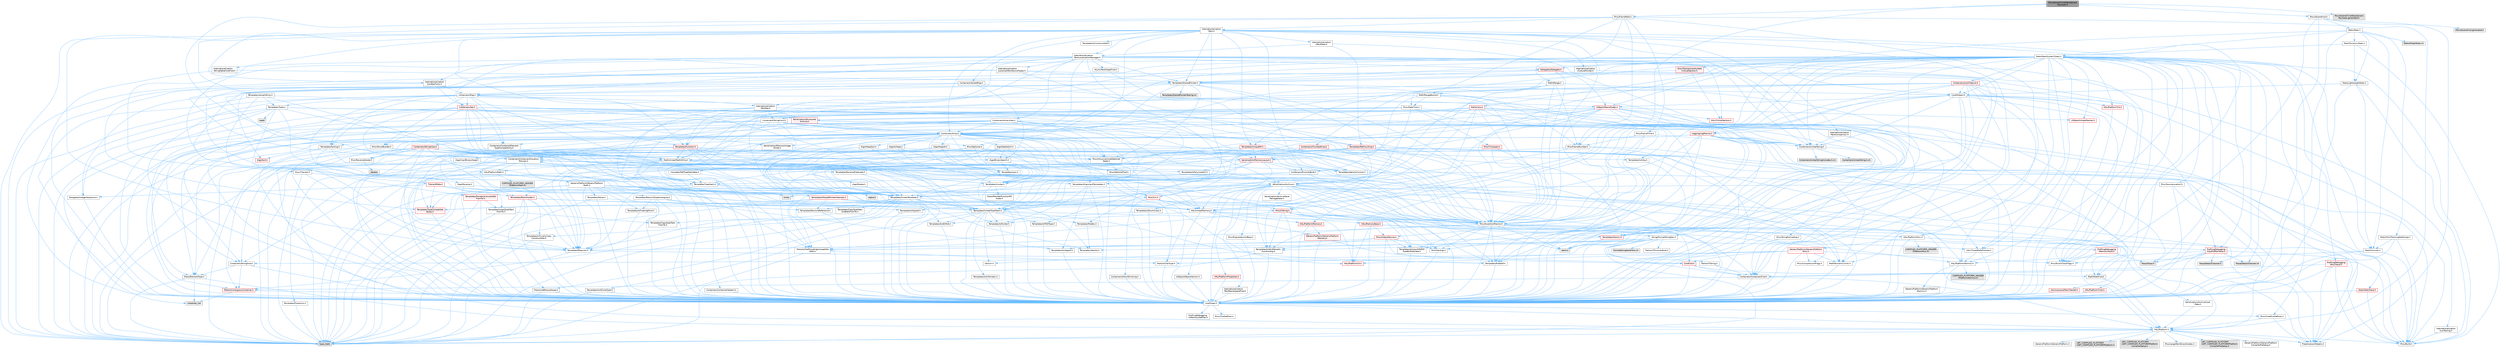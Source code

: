 digraph "MovieSceneTimeWarpVariantPayloads.h"
{
 // INTERACTIVE_SVG=YES
 // LATEX_PDF_SIZE
  bgcolor="transparent";
  edge [fontname=Helvetica,fontsize=10,labelfontname=Helvetica,labelfontsize=10];
  node [fontname=Helvetica,fontsize=10,shape=box,height=0.2,width=0.4];
  Node1 [id="Node000001",label="MovieSceneTimeWarpVariant\lPayloads.h",height=0.2,width=0.4,color="gray40", fillcolor="grey60", style="filled", fontcolor="black",tooltip=" "];
  Node1 -> Node2 [id="edge1_Node000001_Node000002",color="steelblue1",style="solid",tooltip=" "];
  Node2 [id="Node000002",label="Misc/FrameNumber.h",height=0.2,width=0.4,color="grey40", fillcolor="white", style="filled",URL="$dd/dbd/FrameNumber_8h.html",tooltip=" "];
  Node2 -> Node3 [id="edge2_Node000002_Node000003",color="steelblue1",style="solid",tooltip=" "];
  Node3 [id="Node000003",label="CoreTypes.h",height=0.2,width=0.4,color="grey40", fillcolor="white", style="filled",URL="$dc/dec/CoreTypes_8h.html",tooltip=" "];
  Node3 -> Node4 [id="edge3_Node000003_Node000004",color="steelblue1",style="solid",tooltip=" "];
  Node4 [id="Node000004",label="HAL/Platform.h",height=0.2,width=0.4,color="grey40", fillcolor="white", style="filled",URL="$d9/dd0/Platform_8h.html",tooltip=" "];
  Node4 -> Node5 [id="edge4_Node000004_Node000005",color="steelblue1",style="solid",tooltip=" "];
  Node5 [id="Node000005",label="Misc/Build.h",height=0.2,width=0.4,color="grey40", fillcolor="white", style="filled",URL="$d3/dbb/Build_8h.html",tooltip=" "];
  Node4 -> Node6 [id="edge5_Node000004_Node000006",color="steelblue1",style="solid",tooltip=" "];
  Node6 [id="Node000006",label="Misc/LargeWorldCoordinates.h",height=0.2,width=0.4,color="grey40", fillcolor="white", style="filled",URL="$d2/dcb/LargeWorldCoordinates_8h.html",tooltip=" "];
  Node4 -> Node7 [id="edge6_Node000004_Node000007",color="steelblue1",style="solid",tooltip=" "];
  Node7 [id="Node000007",label="type_traits",height=0.2,width=0.4,color="grey60", fillcolor="#E0E0E0", style="filled",tooltip=" "];
  Node4 -> Node8 [id="edge7_Node000004_Node000008",color="steelblue1",style="solid",tooltip=" "];
  Node8 [id="Node000008",label="PreprocessorHelpers.h",height=0.2,width=0.4,color="grey40", fillcolor="white", style="filled",URL="$db/ddb/PreprocessorHelpers_8h.html",tooltip=" "];
  Node4 -> Node9 [id="edge8_Node000004_Node000009",color="steelblue1",style="solid",tooltip=" "];
  Node9 [id="Node000009",label="UBT_COMPILED_PLATFORM\l/UBT_COMPILED_PLATFORMPlatform\lCompilerPreSetup.h",height=0.2,width=0.4,color="grey60", fillcolor="#E0E0E0", style="filled",tooltip=" "];
  Node4 -> Node10 [id="edge9_Node000004_Node000010",color="steelblue1",style="solid",tooltip=" "];
  Node10 [id="Node000010",label="GenericPlatform/GenericPlatform\lCompilerPreSetup.h",height=0.2,width=0.4,color="grey40", fillcolor="white", style="filled",URL="$d9/dc8/GenericPlatformCompilerPreSetup_8h.html",tooltip=" "];
  Node4 -> Node11 [id="edge10_Node000004_Node000011",color="steelblue1",style="solid",tooltip=" "];
  Node11 [id="Node000011",label="GenericPlatform/GenericPlatform.h",height=0.2,width=0.4,color="grey40", fillcolor="white", style="filled",URL="$d6/d84/GenericPlatform_8h.html",tooltip=" "];
  Node4 -> Node12 [id="edge11_Node000004_Node000012",color="steelblue1",style="solid",tooltip=" "];
  Node12 [id="Node000012",label="UBT_COMPILED_PLATFORM\l/UBT_COMPILED_PLATFORMPlatform.h",height=0.2,width=0.4,color="grey60", fillcolor="#E0E0E0", style="filled",tooltip=" "];
  Node4 -> Node13 [id="edge12_Node000004_Node000013",color="steelblue1",style="solid",tooltip=" "];
  Node13 [id="Node000013",label="UBT_COMPILED_PLATFORM\l/UBT_COMPILED_PLATFORMPlatform\lCompilerSetup.h",height=0.2,width=0.4,color="grey60", fillcolor="#E0E0E0", style="filled",tooltip=" "];
  Node3 -> Node14 [id="edge13_Node000003_Node000014",color="steelblue1",style="solid",tooltip=" "];
  Node14 [id="Node000014",label="ProfilingDebugging\l/UMemoryDefines.h",height=0.2,width=0.4,color="grey40", fillcolor="white", style="filled",URL="$d2/da2/UMemoryDefines_8h.html",tooltip=" "];
  Node3 -> Node15 [id="edge14_Node000003_Node000015",color="steelblue1",style="solid",tooltip=" "];
  Node15 [id="Node000015",label="Misc/CoreMiscDefines.h",height=0.2,width=0.4,color="grey40", fillcolor="white", style="filled",URL="$da/d38/CoreMiscDefines_8h.html",tooltip=" "];
  Node15 -> Node4 [id="edge15_Node000015_Node000004",color="steelblue1",style="solid",tooltip=" "];
  Node15 -> Node8 [id="edge16_Node000015_Node000008",color="steelblue1",style="solid",tooltip=" "];
  Node3 -> Node16 [id="edge17_Node000003_Node000016",color="steelblue1",style="solid",tooltip=" "];
  Node16 [id="Node000016",label="Misc/CoreDefines.h",height=0.2,width=0.4,color="grey40", fillcolor="white", style="filled",URL="$d3/dd2/CoreDefines_8h.html",tooltip=" "];
  Node2 -> Node17 [id="edge18_Node000002_Node000017",color="steelblue1",style="solid",tooltip=" "];
  Node17 [id="Node000017",label="Math/NumericLimits.h",height=0.2,width=0.4,color="grey40", fillcolor="white", style="filled",URL="$df/d1b/NumericLimits_8h.html",tooltip=" "];
  Node17 -> Node3 [id="edge19_Node000017_Node000003",color="steelblue1",style="solid",tooltip=" "];
  Node2 -> Node18 [id="edge20_Node000002_Node000018",color="steelblue1",style="solid",tooltip=" "];
  Node18 [id="Node000018",label="Math/UnrealMathUtility.h",height=0.2,width=0.4,color="grey40", fillcolor="white", style="filled",URL="$db/db8/UnrealMathUtility_8h.html",tooltip=" "];
  Node18 -> Node3 [id="edge21_Node000018_Node000003",color="steelblue1",style="solid",tooltip=" "];
  Node18 -> Node19 [id="edge22_Node000018_Node000019",color="steelblue1",style="solid",tooltip=" "];
  Node19 [id="Node000019",label="Misc/AssertionMacros.h",height=0.2,width=0.4,color="grey40", fillcolor="white", style="filled",URL="$d0/dfa/AssertionMacros_8h.html",tooltip=" "];
  Node19 -> Node3 [id="edge23_Node000019_Node000003",color="steelblue1",style="solid",tooltip=" "];
  Node19 -> Node4 [id="edge24_Node000019_Node000004",color="steelblue1",style="solid",tooltip=" "];
  Node19 -> Node20 [id="edge25_Node000019_Node000020",color="steelblue1",style="solid",tooltip=" "];
  Node20 [id="Node000020",label="HAL/PlatformMisc.h",height=0.2,width=0.4,color="grey40", fillcolor="white", style="filled",URL="$d0/df5/PlatformMisc_8h.html",tooltip=" "];
  Node20 -> Node3 [id="edge26_Node000020_Node000003",color="steelblue1",style="solid",tooltip=" "];
  Node20 -> Node21 [id="edge27_Node000020_Node000021",color="steelblue1",style="solid",tooltip=" "];
  Node21 [id="Node000021",label="GenericPlatform/GenericPlatform\lMisc.h",height=0.2,width=0.4,color="red", fillcolor="#FFF0F0", style="filled",URL="$db/d9a/GenericPlatformMisc_8h.html",tooltip=" "];
  Node21 -> Node22 [id="edge28_Node000021_Node000022",color="steelblue1",style="solid",tooltip=" "];
  Node22 [id="Node000022",label="Containers/StringFwd.h",height=0.2,width=0.4,color="grey40", fillcolor="white", style="filled",URL="$df/d37/StringFwd_8h.html",tooltip=" "];
  Node22 -> Node3 [id="edge29_Node000022_Node000003",color="steelblue1",style="solid",tooltip=" "];
  Node22 -> Node23 [id="edge30_Node000022_Node000023",color="steelblue1",style="solid",tooltip=" "];
  Node23 [id="Node000023",label="Traits/ElementType.h",height=0.2,width=0.4,color="grey40", fillcolor="white", style="filled",URL="$d5/d4f/ElementType_8h.html",tooltip=" "];
  Node23 -> Node4 [id="edge31_Node000023_Node000004",color="steelblue1",style="solid",tooltip=" "];
  Node23 -> Node24 [id="edge32_Node000023_Node000024",color="steelblue1",style="solid",tooltip=" "];
  Node24 [id="Node000024",label="initializer_list",height=0.2,width=0.4,color="grey60", fillcolor="#E0E0E0", style="filled",tooltip=" "];
  Node23 -> Node7 [id="edge33_Node000023_Node000007",color="steelblue1",style="solid",tooltip=" "];
  Node22 -> Node25 [id="edge34_Node000022_Node000025",color="steelblue1",style="solid",tooltip=" "];
  Node25 [id="Node000025",label="Traits/IsContiguousContainer.h",height=0.2,width=0.4,color="red", fillcolor="#FFF0F0", style="filled",URL="$d5/d3c/IsContiguousContainer_8h.html",tooltip=" "];
  Node25 -> Node3 [id="edge35_Node000025_Node000003",color="steelblue1",style="solid",tooltip=" "];
  Node25 -> Node24 [id="edge36_Node000025_Node000024",color="steelblue1",style="solid",tooltip=" "];
  Node21 -> Node27 [id="edge37_Node000021_Node000027",color="steelblue1",style="solid",tooltip=" "];
  Node27 [id="Node000027",label="CoreFwd.h",height=0.2,width=0.4,color="red", fillcolor="#FFF0F0", style="filled",URL="$d1/d1e/CoreFwd_8h.html",tooltip=" "];
  Node27 -> Node3 [id="edge38_Node000027_Node000003",color="steelblue1",style="solid",tooltip=" "];
  Node27 -> Node28 [id="edge39_Node000027_Node000028",color="steelblue1",style="solid",tooltip=" "];
  Node28 [id="Node000028",label="Containers/ContainersFwd.h",height=0.2,width=0.4,color="grey40", fillcolor="white", style="filled",URL="$d4/d0a/ContainersFwd_8h.html",tooltip=" "];
  Node28 -> Node4 [id="edge40_Node000028_Node000004",color="steelblue1",style="solid",tooltip=" "];
  Node28 -> Node3 [id="edge41_Node000028_Node000003",color="steelblue1",style="solid",tooltip=" "];
  Node28 -> Node25 [id="edge42_Node000028_Node000025",color="steelblue1",style="solid",tooltip=" "];
  Node27 -> Node29 [id="edge43_Node000027_Node000029",color="steelblue1",style="solid",tooltip=" "];
  Node29 [id="Node000029",label="Math/MathFwd.h",height=0.2,width=0.4,color="grey40", fillcolor="white", style="filled",URL="$d2/d10/MathFwd_8h.html",tooltip=" "];
  Node29 -> Node4 [id="edge44_Node000029_Node000004",color="steelblue1",style="solid",tooltip=" "];
  Node21 -> Node3 [id="edge45_Node000021_Node000003",color="steelblue1",style="solid",tooltip=" "];
  Node21 -> Node32 [id="edge46_Node000021_Node000032",color="steelblue1",style="solid",tooltip=" "];
  Node32 [id="Node000032",label="HAL/PlatformCrt.h",height=0.2,width=0.4,color="red", fillcolor="#FFF0F0", style="filled",URL="$d8/d75/PlatformCrt_8h.html",tooltip=" "];
  Node21 -> Node17 [id="edge47_Node000021_Node000017",color="steelblue1",style="solid",tooltip=" "];
  Node21 -> Node42 [id="edge48_Node000021_Node000042",color="steelblue1",style="solid",tooltip=" "];
  Node42 [id="Node000042",label="Misc/CompressionFlags.h",height=0.2,width=0.4,color="grey40", fillcolor="white", style="filled",URL="$d9/d76/CompressionFlags_8h.html",tooltip=" "];
  Node21 -> Node43 [id="edge49_Node000021_Node000043",color="steelblue1",style="solid",tooltip=" "];
  Node43 [id="Node000043",label="Misc/EnumClassFlags.h",height=0.2,width=0.4,color="grey40", fillcolor="white", style="filled",URL="$d8/de7/EnumClassFlags_8h.html",tooltip=" "];
  Node20 -> Node46 [id="edge50_Node000020_Node000046",color="steelblue1",style="solid",tooltip=" "];
  Node46 [id="Node000046",label="COMPILED_PLATFORM_HEADER\l(PlatformMisc.h)",height=0.2,width=0.4,color="grey60", fillcolor="#E0E0E0", style="filled",tooltip=" "];
  Node20 -> Node47 [id="edge51_Node000020_Node000047",color="steelblue1",style="solid",tooltip=" "];
  Node47 [id="Node000047",label="ProfilingDebugging\l/CpuProfilerTrace.h",height=0.2,width=0.4,color="red", fillcolor="#FFF0F0", style="filled",URL="$da/dcb/CpuProfilerTrace_8h.html",tooltip=" "];
  Node47 -> Node3 [id="edge52_Node000047_Node000003",color="steelblue1",style="solid",tooltip=" "];
  Node47 -> Node28 [id="edge53_Node000047_Node000028",color="steelblue1",style="solid",tooltip=" "];
  Node47 -> Node48 [id="edge54_Node000047_Node000048",color="steelblue1",style="solid",tooltip=" "];
  Node48 [id="Node000048",label="HAL/PlatformAtomics.h",height=0.2,width=0.4,color="grey40", fillcolor="white", style="filled",URL="$d3/d36/PlatformAtomics_8h.html",tooltip=" "];
  Node48 -> Node3 [id="edge55_Node000048_Node000003",color="steelblue1",style="solid",tooltip=" "];
  Node48 -> Node49 [id="edge56_Node000048_Node000049",color="steelblue1",style="solid",tooltip=" "];
  Node49 [id="Node000049",label="GenericPlatform/GenericPlatform\lAtomics.h",height=0.2,width=0.4,color="grey40", fillcolor="white", style="filled",URL="$da/d72/GenericPlatformAtomics_8h.html",tooltip=" "];
  Node49 -> Node3 [id="edge57_Node000049_Node000003",color="steelblue1",style="solid",tooltip=" "];
  Node48 -> Node50 [id="edge58_Node000048_Node000050",color="steelblue1",style="solid",tooltip=" "];
  Node50 [id="Node000050",label="COMPILED_PLATFORM_HEADER\l(PlatformAtomics.h)",height=0.2,width=0.4,color="grey60", fillcolor="#E0E0E0", style="filled",tooltip=" "];
  Node47 -> Node8 [id="edge59_Node000047_Node000008",color="steelblue1",style="solid",tooltip=" "];
  Node47 -> Node5 [id="edge60_Node000047_Node000005",color="steelblue1",style="solid",tooltip=" "];
  Node47 -> Node52 [id="edge61_Node000047_Node000052",color="steelblue1",style="solid",tooltip=" "];
  Node52 [id="Node000052",label="Trace/Detail/Channel.h",height=0.2,width=0.4,color="grey60", fillcolor="#E0E0E0", style="filled",tooltip=" "];
  Node47 -> Node53 [id="edge62_Node000047_Node000053",color="steelblue1",style="solid",tooltip=" "];
  Node53 [id="Node000053",label="Trace/Detail/Channel.inl",height=0.2,width=0.4,color="grey60", fillcolor="#E0E0E0", style="filled",tooltip=" "];
  Node47 -> Node54 [id="edge63_Node000047_Node000054",color="steelblue1",style="solid",tooltip=" "];
  Node54 [id="Node000054",label="Trace/Trace.h",height=0.2,width=0.4,color="grey60", fillcolor="#E0E0E0", style="filled",tooltip=" "];
  Node19 -> Node8 [id="edge64_Node000019_Node000008",color="steelblue1",style="solid",tooltip=" "];
  Node19 -> Node55 [id="edge65_Node000019_Node000055",color="steelblue1",style="solid",tooltip=" "];
  Node55 [id="Node000055",label="Templates/EnableIf.h",height=0.2,width=0.4,color="grey40", fillcolor="white", style="filled",URL="$d7/d60/EnableIf_8h.html",tooltip=" "];
  Node55 -> Node3 [id="edge66_Node000055_Node000003",color="steelblue1",style="solid",tooltip=" "];
  Node19 -> Node56 [id="edge67_Node000019_Node000056",color="steelblue1",style="solid",tooltip=" "];
  Node56 [id="Node000056",label="Templates/IsArrayOrRefOf\lTypeByPredicate.h",height=0.2,width=0.4,color="grey40", fillcolor="white", style="filled",URL="$d6/da1/IsArrayOrRefOfTypeByPredicate_8h.html",tooltip=" "];
  Node56 -> Node3 [id="edge68_Node000056_Node000003",color="steelblue1",style="solid",tooltip=" "];
  Node19 -> Node57 [id="edge69_Node000019_Node000057",color="steelblue1",style="solid",tooltip=" "];
  Node57 [id="Node000057",label="Templates/IsValidVariadic\lFunctionArg.h",height=0.2,width=0.4,color="grey40", fillcolor="white", style="filled",URL="$d0/dc8/IsValidVariadicFunctionArg_8h.html",tooltip=" "];
  Node57 -> Node3 [id="edge70_Node000057_Node000003",color="steelblue1",style="solid",tooltip=" "];
  Node57 -> Node58 [id="edge71_Node000057_Node000058",color="steelblue1",style="solid",tooltip=" "];
  Node58 [id="Node000058",label="IsEnum.h",height=0.2,width=0.4,color="grey40", fillcolor="white", style="filled",URL="$d4/de5/IsEnum_8h.html",tooltip=" "];
  Node57 -> Node7 [id="edge72_Node000057_Node000007",color="steelblue1",style="solid",tooltip=" "];
  Node19 -> Node59 [id="edge73_Node000019_Node000059",color="steelblue1",style="solid",tooltip=" "];
  Node59 [id="Node000059",label="Traits/IsCharEncodingCompatible\lWith.h",height=0.2,width=0.4,color="grey40", fillcolor="white", style="filled",URL="$df/dd1/IsCharEncodingCompatibleWith_8h.html",tooltip=" "];
  Node59 -> Node7 [id="edge74_Node000059_Node000007",color="steelblue1",style="solid",tooltip=" "];
  Node59 -> Node60 [id="edge75_Node000059_Node000060",color="steelblue1",style="solid",tooltip=" "];
  Node60 [id="Node000060",label="Traits/IsCharType.h",height=0.2,width=0.4,color="grey40", fillcolor="white", style="filled",URL="$db/d51/IsCharType_8h.html",tooltip=" "];
  Node60 -> Node3 [id="edge76_Node000060_Node000003",color="steelblue1",style="solid",tooltip=" "];
  Node19 -> Node61 [id="edge77_Node000019_Node000061",color="steelblue1",style="solid",tooltip=" "];
  Node61 [id="Node000061",label="Misc/VarArgs.h",height=0.2,width=0.4,color="grey40", fillcolor="white", style="filled",URL="$d5/d6f/VarArgs_8h.html",tooltip=" "];
  Node61 -> Node3 [id="edge78_Node000061_Node000003",color="steelblue1",style="solid",tooltip=" "];
  Node19 -> Node62 [id="edge79_Node000019_Node000062",color="steelblue1",style="solid",tooltip=" "];
  Node62 [id="Node000062",label="String/FormatStringSan.h",height=0.2,width=0.4,color="grey40", fillcolor="white", style="filled",URL="$d3/d8b/FormatStringSan_8h.html",tooltip=" "];
  Node62 -> Node7 [id="edge80_Node000062_Node000007",color="steelblue1",style="solid",tooltip=" "];
  Node62 -> Node3 [id="edge81_Node000062_Node000003",color="steelblue1",style="solid",tooltip=" "];
  Node62 -> Node63 [id="edge82_Node000062_Node000063",color="steelblue1",style="solid",tooltip=" "];
  Node63 [id="Node000063",label="Templates/Requires.h",height=0.2,width=0.4,color="grey40", fillcolor="white", style="filled",URL="$dc/d96/Requires_8h.html",tooltip=" "];
  Node63 -> Node55 [id="edge83_Node000063_Node000055",color="steelblue1",style="solid",tooltip=" "];
  Node63 -> Node7 [id="edge84_Node000063_Node000007",color="steelblue1",style="solid",tooltip=" "];
  Node62 -> Node64 [id="edge85_Node000062_Node000064",color="steelblue1",style="solid",tooltip=" "];
  Node64 [id="Node000064",label="Templates/Identity.h",height=0.2,width=0.4,color="grey40", fillcolor="white", style="filled",URL="$d0/dd5/Identity_8h.html",tooltip=" "];
  Node62 -> Node57 [id="edge86_Node000062_Node000057",color="steelblue1",style="solid",tooltip=" "];
  Node62 -> Node60 [id="edge87_Node000062_Node000060",color="steelblue1",style="solid",tooltip=" "];
  Node62 -> Node65 [id="edge88_Node000062_Node000065",color="steelblue1",style="solid",tooltip=" "];
  Node65 [id="Node000065",label="Traits/IsTEnumAsByte.h",height=0.2,width=0.4,color="grey40", fillcolor="white", style="filled",URL="$d1/de6/IsTEnumAsByte_8h.html",tooltip=" "];
  Node62 -> Node66 [id="edge89_Node000062_Node000066",color="steelblue1",style="solid",tooltip=" "];
  Node66 [id="Node000066",label="Traits/IsTString.h",height=0.2,width=0.4,color="grey40", fillcolor="white", style="filled",URL="$d0/df8/IsTString_8h.html",tooltip=" "];
  Node66 -> Node28 [id="edge90_Node000066_Node000028",color="steelblue1",style="solid",tooltip=" "];
  Node62 -> Node28 [id="edge91_Node000062_Node000028",color="steelblue1",style="solid",tooltip=" "];
  Node62 -> Node67 [id="edge92_Node000062_Node000067",color="steelblue1",style="solid",tooltip=" "];
  Node67 [id="Node000067",label="FormatStringSanErrors.inl",height=0.2,width=0.4,color="grey60", fillcolor="#E0E0E0", style="filled",tooltip=" "];
  Node19 -> Node68 [id="edge93_Node000019_Node000068",color="steelblue1",style="solid",tooltip=" "];
  Node68 [id="Node000068",label="atomic",height=0.2,width=0.4,color="grey60", fillcolor="#E0E0E0", style="filled",tooltip=" "];
  Node18 -> Node69 [id="edge94_Node000018_Node000069",color="steelblue1",style="solid",tooltip=" "];
  Node69 [id="Node000069",label="HAL/PlatformMath.h",height=0.2,width=0.4,color="grey40", fillcolor="white", style="filled",URL="$dc/d53/PlatformMath_8h.html",tooltip=" "];
  Node69 -> Node3 [id="edge95_Node000069_Node000003",color="steelblue1",style="solid",tooltip=" "];
  Node69 -> Node70 [id="edge96_Node000069_Node000070",color="steelblue1",style="solid",tooltip=" "];
  Node70 [id="Node000070",label="GenericPlatform/GenericPlatform\lMath.h",height=0.2,width=0.4,color="grey40", fillcolor="white", style="filled",URL="$d5/d79/GenericPlatformMath_8h.html",tooltip=" "];
  Node70 -> Node3 [id="edge97_Node000070_Node000003",color="steelblue1",style="solid",tooltip=" "];
  Node70 -> Node28 [id="edge98_Node000070_Node000028",color="steelblue1",style="solid",tooltip=" "];
  Node70 -> Node32 [id="edge99_Node000070_Node000032",color="steelblue1",style="solid",tooltip=" "];
  Node70 -> Node71 [id="edge100_Node000070_Node000071",color="steelblue1",style="solid",tooltip=" "];
  Node71 [id="Node000071",label="Templates/AndOrNot.h",height=0.2,width=0.4,color="grey40", fillcolor="white", style="filled",URL="$db/d0a/AndOrNot_8h.html",tooltip=" "];
  Node71 -> Node3 [id="edge101_Node000071_Node000003",color="steelblue1",style="solid",tooltip=" "];
  Node70 -> Node72 [id="edge102_Node000070_Node000072",color="steelblue1",style="solid",tooltip=" "];
  Node72 [id="Node000072",label="Templates/Decay.h",height=0.2,width=0.4,color="grey40", fillcolor="white", style="filled",URL="$dd/d0f/Decay_8h.html",tooltip=" "];
  Node72 -> Node3 [id="edge103_Node000072_Node000003",color="steelblue1",style="solid",tooltip=" "];
  Node72 -> Node73 [id="edge104_Node000072_Node000073",color="steelblue1",style="solid",tooltip=" "];
  Node73 [id="Node000073",label="Templates/RemoveReference.h",height=0.2,width=0.4,color="grey40", fillcolor="white", style="filled",URL="$da/dbe/RemoveReference_8h.html",tooltip=" "];
  Node73 -> Node3 [id="edge105_Node000073_Node000003",color="steelblue1",style="solid",tooltip=" "];
  Node72 -> Node7 [id="edge106_Node000072_Node000007",color="steelblue1",style="solid",tooltip=" "];
  Node70 -> Node74 [id="edge107_Node000070_Node000074",color="steelblue1",style="solid",tooltip=" "];
  Node74 [id="Node000074",label="Templates/IsFloatingPoint.h",height=0.2,width=0.4,color="grey40", fillcolor="white", style="filled",URL="$d3/d11/IsFloatingPoint_8h.html",tooltip=" "];
  Node74 -> Node3 [id="edge108_Node000074_Node000003",color="steelblue1",style="solid",tooltip=" "];
  Node70 -> Node75 [id="edge109_Node000070_Node000075",color="steelblue1",style="solid",tooltip=" "];
  Node75 [id="Node000075",label="Templates/UnrealTypeTraits.h",height=0.2,width=0.4,color="grey40", fillcolor="white", style="filled",URL="$d2/d2d/UnrealTypeTraits_8h.html",tooltip=" "];
  Node75 -> Node3 [id="edge110_Node000075_Node000003",color="steelblue1",style="solid",tooltip=" "];
  Node75 -> Node76 [id="edge111_Node000075_Node000076",color="steelblue1",style="solid",tooltip=" "];
  Node76 [id="Node000076",label="Templates/IsPointer.h",height=0.2,width=0.4,color="grey40", fillcolor="white", style="filled",URL="$d7/d05/IsPointer_8h.html",tooltip=" "];
  Node76 -> Node3 [id="edge112_Node000076_Node000003",color="steelblue1",style="solid",tooltip=" "];
  Node75 -> Node19 [id="edge113_Node000075_Node000019",color="steelblue1",style="solid",tooltip=" "];
  Node75 -> Node71 [id="edge114_Node000075_Node000071",color="steelblue1",style="solid",tooltip=" "];
  Node75 -> Node55 [id="edge115_Node000075_Node000055",color="steelblue1",style="solid",tooltip=" "];
  Node75 -> Node77 [id="edge116_Node000075_Node000077",color="steelblue1",style="solid",tooltip=" "];
  Node77 [id="Node000077",label="Templates/IsArithmetic.h",height=0.2,width=0.4,color="grey40", fillcolor="white", style="filled",URL="$d2/d5d/IsArithmetic_8h.html",tooltip=" "];
  Node77 -> Node3 [id="edge117_Node000077_Node000003",color="steelblue1",style="solid",tooltip=" "];
  Node75 -> Node58 [id="edge118_Node000075_Node000058",color="steelblue1",style="solid",tooltip=" "];
  Node75 -> Node78 [id="edge119_Node000075_Node000078",color="steelblue1",style="solid",tooltip=" "];
  Node78 [id="Node000078",label="Templates/Models.h",height=0.2,width=0.4,color="grey40", fillcolor="white", style="filled",URL="$d3/d0c/Models_8h.html",tooltip=" "];
  Node78 -> Node64 [id="edge120_Node000078_Node000064",color="steelblue1",style="solid",tooltip=" "];
  Node75 -> Node79 [id="edge121_Node000075_Node000079",color="steelblue1",style="solid",tooltip=" "];
  Node79 [id="Node000079",label="Templates/IsPODType.h",height=0.2,width=0.4,color="grey40", fillcolor="white", style="filled",URL="$d7/db1/IsPODType_8h.html",tooltip=" "];
  Node79 -> Node3 [id="edge122_Node000079_Node000003",color="steelblue1",style="solid",tooltip=" "];
  Node75 -> Node80 [id="edge123_Node000075_Node000080",color="steelblue1",style="solid",tooltip=" "];
  Node80 [id="Node000080",label="Templates/IsUECoreType.h",height=0.2,width=0.4,color="grey40", fillcolor="white", style="filled",URL="$d1/db8/IsUECoreType_8h.html",tooltip=" "];
  Node80 -> Node3 [id="edge124_Node000080_Node000003",color="steelblue1",style="solid",tooltip=" "];
  Node80 -> Node7 [id="edge125_Node000080_Node000007",color="steelblue1",style="solid",tooltip=" "];
  Node75 -> Node81 [id="edge126_Node000075_Node000081",color="steelblue1",style="solid",tooltip=" "];
  Node81 [id="Node000081",label="Templates/IsTriviallyCopy\lConstructible.h",height=0.2,width=0.4,color="grey40", fillcolor="white", style="filled",URL="$d3/d78/IsTriviallyCopyConstructible_8h.html",tooltip=" "];
  Node81 -> Node3 [id="edge127_Node000081_Node000003",color="steelblue1",style="solid",tooltip=" "];
  Node81 -> Node7 [id="edge128_Node000081_Node000007",color="steelblue1",style="solid",tooltip=" "];
  Node70 -> Node63 [id="edge129_Node000070_Node000063",color="steelblue1",style="solid",tooltip=" "];
  Node70 -> Node82 [id="edge130_Node000070_Node000082",color="steelblue1",style="solid",tooltip=" "];
  Node82 [id="Node000082",label="Templates/ResolveTypeAmbiguity.h",height=0.2,width=0.4,color="grey40", fillcolor="white", style="filled",URL="$df/d1f/ResolveTypeAmbiguity_8h.html",tooltip=" "];
  Node82 -> Node3 [id="edge131_Node000082_Node000003",color="steelblue1",style="solid",tooltip=" "];
  Node82 -> Node74 [id="edge132_Node000082_Node000074",color="steelblue1",style="solid",tooltip=" "];
  Node82 -> Node75 [id="edge133_Node000082_Node000075",color="steelblue1",style="solid",tooltip=" "];
  Node82 -> Node83 [id="edge134_Node000082_Node000083",color="steelblue1",style="solid",tooltip=" "];
  Node83 [id="Node000083",label="Templates/IsSigned.h",height=0.2,width=0.4,color="grey40", fillcolor="white", style="filled",URL="$d8/dd8/IsSigned_8h.html",tooltip=" "];
  Node83 -> Node3 [id="edge135_Node000083_Node000003",color="steelblue1",style="solid",tooltip=" "];
  Node82 -> Node84 [id="edge136_Node000082_Node000084",color="steelblue1",style="solid",tooltip=" "];
  Node84 [id="Node000084",label="Templates/IsIntegral.h",height=0.2,width=0.4,color="grey40", fillcolor="white", style="filled",URL="$da/d64/IsIntegral_8h.html",tooltip=" "];
  Node84 -> Node3 [id="edge137_Node000084_Node000003",color="steelblue1",style="solid",tooltip=" "];
  Node82 -> Node63 [id="edge138_Node000082_Node000063",color="steelblue1",style="solid",tooltip=" "];
  Node70 -> Node85 [id="edge139_Node000070_Node000085",color="steelblue1",style="solid",tooltip=" "];
  Node85 [id="Node000085",label="Templates/TypeCompatible\lBytes.h",height=0.2,width=0.4,color="red", fillcolor="#FFF0F0", style="filled",URL="$df/d0a/TypeCompatibleBytes_8h.html",tooltip=" "];
  Node85 -> Node3 [id="edge140_Node000085_Node000003",color="steelblue1",style="solid",tooltip=" "];
  Node85 -> Node7 [id="edge141_Node000085_Node000007",color="steelblue1",style="solid",tooltip=" "];
  Node70 -> Node86 [id="edge142_Node000070_Node000086",color="steelblue1",style="solid",tooltip=" "];
  Node86 [id="Node000086",label="limits",height=0.2,width=0.4,color="grey60", fillcolor="#E0E0E0", style="filled",tooltip=" "];
  Node70 -> Node7 [id="edge143_Node000070_Node000007",color="steelblue1",style="solid",tooltip=" "];
  Node69 -> Node87 [id="edge144_Node000069_Node000087",color="steelblue1",style="solid",tooltip=" "];
  Node87 [id="Node000087",label="COMPILED_PLATFORM_HEADER\l(PlatformMath.h)",height=0.2,width=0.4,color="grey60", fillcolor="#E0E0E0", style="filled",tooltip=" "];
  Node18 -> Node29 [id="edge145_Node000018_Node000029",color="steelblue1",style="solid",tooltip=" "];
  Node18 -> Node64 [id="edge146_Node000018_Node000064",color="steelblue1",style="solid",tooltip=" "];
  Node18 -> Node63 [id="edge147_Node000018_Node000063",color="steelblue1",style="solid",tooltip=" "];
  Node2 -> Node55 [id="edge148_Node000002_Node000055",color="steelblue1",style="solid",tooltip=" "];
  Node2 -> Node75 [id="edge149_Node000002_Node000075",color="steelblue1",style="solid",tooltip=" "];
  Node1 -> Node88 [id="edge150_Node000001_Node000088",color="steelblue1",style="solid",tooltip=" "];
  Node88 [id="Node000088",label="Misc/FrameRate.h",height=0.2,width=0.4,color="grey40", fillcolor="white", style="filled",URL="$d1/d9e/FrameRate_8h.html",tooltip=" "];
  Node88 -> Node4 [id="edge151_Node000088_Node000004",color="steelblue1",style="solid",tooltip=" "];
  Node88 -> Node89 [id="edge152_Node000088_Node000089",color="steelblue1",style="solid",tooltip=" "];
  Node89 [id="Node000089",label="Internationalization\l/Text.h",height=0.2,width=0.4,color="grey40", fillcolor="white", style="filled",URL="$d6/d35/Text_8h.html",tooltip=" "];
  Node89 -> Node3 [id="edge153_Node000089_Node000003",color="steelblue1",style="solid",tooltip=" "];
  Node89 -> Node48 [id="edge154_Node000089_Node000048",color="steelblue1",style="solid",tooltip=" "];
  Node89 -> Node19 [id="edge155_Node000089_Node000019",color="steelblue1",style="solid",tooltip=" "];
  Node89 -> Node43 [id="edge156_Node000089_Node000043",color="steelblue1",style="solid",tooltip=" "];
  Node89 -> Node75 [id="edge157_Node000089_Node000075",color="steelblue1",style="solid",tooltip=" "];
  Node89 -> Node90 [id="edge158_Node000089_Node000090",color="steelblue1",style="solid",tooltip=" "];
  Node90 [id="Node000090",label="Containers/Array.h",height=0.2,width=0.4,color="grey40", fillcolor="white", style="filled",URL="$df/dd0/Array_8h.html",tooltip=" "];
  Node90 -> Node3 [id="edge159_Node000090_Node000003",color="steelblue1",style="solid",tooltip=" "];
  Node90 -> Node19 [id="edge160_Node000090_Node000019",color="steelblue1",style="solid",tooltip=" "];
  Node90 -> Node91 [id="edge161_Node000090_Node000091",color="steelblue1",style="solid",tooltip=" "];
  Node91 [id="Node000091",label="Misc/IntrusiveUnsetOptional\lState.h",height=0.2,width=0.4,color="grey40", fillcolor="white", style="filled",URL="$d2/d0a/IntrusiveUnsetOptionalState_8h.html",tooltip=" "];
  Node91 -> Node92 [id="edge162_Node000091_Node000092",color="steelblue1",style="solid",tooltip=" "];
  Node92 [id="Node000092",label="Misc/OptionalFwd.h",height=0.2,width=0.4,color="grey40", fillcolor="white", style="filled",URL="$dc/d50/OptionalFwd_8h.html",tooltip=" "];
  Node90 -> Node93 [id="edge163_Node000090_Node000093",color="steelblue1",style="solid",tooltip=" "];
  Node93 [id="Node000093",label="Misc/ReverseIterate.h",height=0.2,width=0.4,color="grey40", fillcolor="white", style="filled",URL="$db/de3/ReverseIterate_8h.html",tooltip=" "];
  Node93 -> Node4 [id="edge164_Node000093_Node000004",color="steelblue1",style="solid",tooltip=" "];
  Node93 -> Node94 [id="edge165_Node000093_Node000094",color="steelblue1",style="solid",tooltip=" "];
  Node94 [id="Node000094",label="iterator",height=0.2,width=0.4,color="grey60", fillcolor="#E0E0E0", style="filled",tooltip=" "];
  Node90 -> Node95 [id="edge166_Node000090_Node000095",color="steelblue1",style="solid",tooltip=" "];
  Node95 [id="Node000095",label="HAL/UnrealMemory.h",height=0.2,width=0.4,color="grey40", fillcolor="white", style="filled",URL="$d9/d96/UnrealMemory_8h.html",tooltip=" "];
  Node95 -> Node3 [id="edge167_Node000095_Node000003",color="steelblue1",style="solid",tooltip=" "];
  Node95 -> Node96 [id="edge168_Node000095_Node000096",color="steelblue1",style="solid",tooltip=" "];
  Node96 [id="Node000096",label="GenericPlatform/GenericPlatform\lMemory.h",height=0.2,width=0.4,color="red", fillcolor="#FFF0F0", style="filled",URL="$dd/d22/GenericPlatformMemory_8h.html",tooltip=" "];
  Node96 -> Node27 [id="edge169_Node000096_Node000027",color="steelblue1",style="solid",tooltip=" "];
  Node96 -> Node3 [id="edge170_Node000096_Node000003",color="steelblue1",style="solid",tooltip=" "];
  Node95 -> Node99 [id="edge171_Node000095_Node000099",color="steelblue1",style="solid",tooltip=" "];
  Node99 [id="Node000099",label="HAL/MemoryBase.h",height=0.2,width=0.4,color="red", fillcolor="#FFF0F0", style="filled",URL="$d6/d9f/MemoryBase_8h.html",tooltip=" "];
  Node99 -> Node3 [id="edge172_Node000099_Node000003",color="steelblue1",style="solid",tooltip=" "];
  Node99 -> Node48 [id="edge173_Node000099_Node000048",color="steelblue1",style="solid",tooltip=" "];
  Node99 -> Node32 [id="edge174_Node000099_Node000032",color="steelblue1",style="solid",tooltip=" "];
  Node99 -> Node101 [id="edge175_Node000099_Node000101",color="steelblue1",style="solid",tooltip=" "];
  Node101 [id="Node000101",label="Misc/OutputDevice.h",height=0.2,width=0.4,color="red", fillcolor="#FFF0F0", style="filled",URL="$d7/d32/OutputDevice_8h.html",tooltip=" "];
  Node101 -> Node27 [id="edge176_Node000101_Node000027",color="steelblue1",style="solid",tooltip=" "];
  Node101 -> Node3 [id="edge177_Node000101_Node000003",color="steelblue1",style="solid",tooltip=" "];
  Node101 -> Node61 [id="edge178_Node000101_Node000061",color="steelblue1",style="solid",tooltip=" "];
  Node101 -> Node56 [id="edge179_Node000101_Node000056",color="steelblue1",style="solid",tooltip=" "];
  Node101 -> Node57 [id="edge180_Node000101_Node000057",color="steelblue1",style="solid",tooltip=" "];
  Node101 -> Node59 [id="edge181_Node000101_Node000059",color="steelblue1",style="solid",tooltip=" "];
  Node99 -> Node103 [id="edge182_Node000099_Node000103",color="steelblue1",style="solid",tooltip=" "];
  Node103 [id="Node000103",label="Templates/Atomic.h",height=0.2,width=0.4,color="red", fillcolor="#FFF0F0", style="filled",URL="$d3/d91/Atomic_8h.html",tooltip=" "];
  Node103 -> Node104 [id="edge183_Node000103_Node000104",color="steelblue1",style="solid",tooltip=" "];
  Node104 [id="Node000104",label="HAL/ThreadSafeCounter.h",height=0.2,width=0.4,color="grey40", fillcolor="white", style="filled",URL="$dc/dc9/ThreadSafeCounter_8h.html",tooltip=" "];
  Node104 -> Node3 [id="edge184_Node000104_Node000003",color="steelblue1",style="solid",tooltip=" "];
  Node104 -> Node48 [id="edge185_Node000104_Node000048",color="steelblue1",style="solid",tooltip=" "];
  Node103 -> Node84 [id="edge186_Node000103_Node000084",color="steelblue1",style="solid",tooltip=" "];
  Node103 -> Node68 [id="edge187_Node000103_Node000068",color="steelblue1",style="solid",tooltip=" "];
  Node95 -> Node109 [id="edge188_Node000095_Node000109",color="steelblue1",style="solid",tooltip=" "];
  Node109 [id="Node000109",label="HAL/PlatformMemory.h",height=0.2,width=0.4,color="red", fillcolor="#FFF0F0", style="filled",URL="$de/d68/PlatformMemory_8h.html",tooltip=" "];
  Node109 -> Node3 [id="edge189_Node000109_Node000003",color="steelblue1",style="solid",tooltip=" "];
  Node109 -> Node96 [id="edge190_Node000109_Node000096",color="steelblue1",style="solid",tooltip=" "];
  Node95 -> Node111 [id="edge191_Node000095_Node000111",color="steelblue1",style="solid",tooltip=" "];
  Node111 [id="Node000111",label="ProfilingDebugging\l/MemoryTrace.h",height=0.2,width=0.4,color="red", fillcolor="#FFF0F0", style="filled",URL="$da/dd7/MemoryTrace_8h.html",tooltip=" "];
  Node111 -> Node4 [id="edge192_Node000111_Node000004",color="steelblue1",style="solid",tooltip=" "];
  Node111 -> Node43 [id="edge193_Node000111_Node000043",color="steelblue1",style="solid",tooltip=" "];
  Node111 -> Node54 [id="edge194_Node000111_Node000054",color="steelblue1",style="solid",tooltip=" "];
  Node95 -> Node76 [id="edge195_Node000095_Node000076",color="steelblue1",style="solid",tooltip=" "];
  Node90 -> Node75 [id="edge196_Node000090_Node000075",color="steelblue1",style="solid",tooltip=" "];
  Node90 -> Node112 [id="edge197_Node000090_Node000112",color="steelblue1",style="solid",tooltip=" "];
  Node112 [id="Node000112",label="Templates/UnrealTemplate.h",height=0.2,width=0.4,color="grey40", fillcolor="white", style="filled",URL="$d4/d24/UnrealTemplate_8h.html",tooltip=" "];
  Node112 -> Node3 [id="edge198_Node000112_Node000003",color="steelblue1",style="solid",tooltip=" "];
  Node112 -> Node76 [id="edge199_Node000112_Node000076",color="steelblue1",style="solid",tooltip=" "];
  Node112 -> Node95 [id="edge200_Node000112_Node000095",color="steelblue1",style="solid",tooltip=" "];
  Node112 -> Node113 [id="edge201_Node000112_Node000113",color="steelblue1",style="solid",tooltip=" "];
  Node113 [id="Node000113",label="Templates/CopyQualifiers\lAndRefsFromTo.h",height=0.2,width=0.4,color="grey40", fillcolor="white", style="filled",URL="$d3/db3/CopyQualifiersAndRefsFromTo_8h.html",tooltip=" "];
  Node113 -> Node114 [id="edge202_Node000113_Node000114",color="steelblue1",style="solid",tooltip=" "];
  Node114 [id="Node000114",label="Templates/CopyQualifiers\lFromTo.h",height=0.2,width=0.4,color="grey40", fillcolor="white", style="filled",URL="$d5/db4/CopyQualifiersFromTo_8h.html",tooltip=" "];
  Node112 -> Node75 [id="edge203_Node000112_Node000075",color="steelblue1",style="solid",tooltip=" "];
  Node112 -> Node73 [id="edge204_Node000112_Node000073",color="steelblue1",style="solid",tooltip=" "];
  Node112 -> Node63 [id="edge205_Node000112_Node000063",color="steelblue1",style="solid",tooltip=" "];
  Node112 -> Node85 [id="edge206_Node000112_Node000085",color="steelblue1",style="solid",tooltip=" "];
  Node112 -> Node64 [id="edge207_Node000112_Node000064",color="steelblue1",style="solid",tooltip=" "];
  Node112 -> Node25 [id="edge208_Node000112_Node000025",color="steelblue1",style="solid",tooltip=" "];
  Node112 -> Node115 [id="edge209_Node000112_Node000115",color="steelblue1",style="solid",tooltip=" "];
  Node115 [id="Node000115",label="Traits/UseBitwiseSwap.h",height=0.2,width=0.4,color="grey40", fillcolor="white", style="filled",URL="$db/df3/UseBitwiseSwap_8h.html",tooltip=" "];
  Node115 -> Node3 [id="edge210_Node000115_Node000003",color="steelblue1",style="solid",tooltip=" "];
  Node115 -> Node7 [id="edge211_Node000115_Node000007",color="steelblue1",style="solid",tooltip=" "];
  Node112 -> Node7 [id="edge212_Node000112_Node000007",color="steelblue1",style="solid",tooltip=" "];
  Node90 -> Node116 [id="edge213_Node000090_Node000116",color="steelblue1",style="solid",tooltip=" "];
  Node116 [id="Node000116",label="Containers/AllowShrinking.h",height=0.2,width=0.4,color="grey40", fillcolor="white", style="filled",URL="$d7/d1a/AllowShrinking_8h.html",tooltip=" "];
  Node116 -> Node3 [id="edge214_Node000116_Node000003",color="steelblue1",style="solid",tooltip=" "];
  Node90 -> Node117 [id="edge215_Node000090_Node000117",color="steelblue1",style="solid",tooltip=" "];
  Node117 [id="Node000117",label="Containers/ContainerAllocation\lPolicies.h",height=0.2,width=0.4,color="grey40", fillcolor="white", style="filled",URL="$d7/dff/ContainerAllocationPolicies_8h.html",tooltip=" "];
  Node117 -> Node3 [id="edge216_Node000117_Node000003",color="steelblue1",style="solid",tooltip=" "];
  Node117 -> Node118 [id="edge217_Node000117_Node000118",color="steelblue1",style="solid",tooltip=" "];
  Node118 [id="Node000118",label="Containers/ContainerHelpers.h",height=0.2,width=0.4,color="grey40", fillcolor="white", style="filled",URL="$d7/d33/ContainerHelpers_8h.html",tooltip=" "];
  Node118 -> Node3 [id="edge218_Node000118_Node000003",color="steelblue1",style="solid",tooltip=" "];
  Node117 -> Node117 [id="edge219_Node000117_Node000117",color="steelblue1",style="solid",tooltip=" "];
  Node117 -> Node69 [id="edge220_Node000117_Node000069",color="steelblue1",style="solid",tooltip=" "];
  Node117 -> Node95 [id="edge221_Node000117_Node000095",color="steelblue1",style="solid",tooltip=" "];
  Node117 -> Node17 [id="edge222_Node000117_Node000017",color="steelblue1",style="solid",tooltip=" "];
  Node117 -> Node19 [id="edge223_Node000117_Node000019",color="steelblue1",style="solid",tooltip=" "];
  Node117 -> Node119 [id="edge224_Node000117_Node000119",color="steelblue1",style="solid",tooltip=" "];
  Node119 [id="Node000119",label="Templates/IsPolymorphic.h",height=0.2,width=0.4,color="grey40", fillcolor="white", style="filled",URL="$dc/d20/IsPolymorphic_8h.html",tooltip=" "];
  Node117 -> Node120 [id="edge225_Node000117_Node000120",color="steelblue1",style="solid",tooltip=" "];
  Node120 [id="Node000120",label="Templates/MemoryOps.h",height=0.2,width=0.4,color="red", fillcolor="#FFF0F0", style="filled",URL="$db/dea/MemoryOps_8h.html",tooltip=" "];
  Node120 -> Node3 [id="edge226_Node000120_Node000003",color="steelblue1",style="solid",tooltip=" "];
  Node120 -> Node95 [id="edge227_Node000120_Node000095",color="steelblue1",style="solid",tooltip=" "];
  Node120 -> Node81 [id="edge228_Node000120_Node000081",color="steelblue1",style="solid",tooltip=" "];
  Node120 -> Node63 [id="edge229_Node000120_Node000063",color="steelblue1",style="solid",tooltip=" "];
  Node120 -> Node75 [id="edge230_Node000120_Node000075",color="steelblue1",style="solid",tooltip=" "];
  Node120 -> Node115 [id="edge231_Node000120_Node000115",color="steelblue1",style="solid",tooltip=" "];
  Node120 -> Node7 [id="edge232_Node000120_Node000007",color="steelblue1",style="solid",tooltip=" "];
  Node117 -> Node85 [id="edge233_Node000117_Node000085",color="steelblue1",style="solid",tooltip=" "];
  Node117 -> Node7 [id="edge234_Node000117_Node000007",color="steelblue1",style="solid",tooltip=" "];
  Node90 -> Node121 [id="edge235_Node000090_Node000121",color="steelblue1",style="solid",tooltip=" "];
  Node121 [id="Node000121",label="Containers/ContainerElement\lTypeCompatibility.h",height=0.2,width=0.4,color="grey40", fillcolor="white", style="filled",URL="$df/ddf/ContainerElementTypeCompatibility_8h.html",tooltip=" "];
  Node121 -> Node3 [id="edge236_Node000121_Node000003",color="steelblue1",style="solid",tooltip=" "];
  Node121 -> Node75 [id="edge237_Node000121_Node000075",color="steelblue1",style="solid",tooltip=" "];
  Node90 -> Node122 [id="edge238_Node000090_Node000122",color="steelblue1",style="solid",tooltip=" "];
  Node122 [id="Node000122",label="Serialization/Archive.h",height=0.2,width=0.4,color="grey40", fillcolor="white", style="filled",URL="$d7/d3b/Archive_8h.html",tooltip=" "];
  Node122 -> Node27 [id="edge239_Node000122_Node000027",color="steelblue1",style="solid",tooltip=" "];
  Node122 -> Node3 [id="edge240_Node000122_Node000003",color="steelblue1",style="solid",tooltip=" "];
  Node122 -> Node123 [id="edge241_Node000122_Node000123",color="steelblue1",style="solid",tooltip=" "];
  Node123 [id="Node000123",label="HAL/PlatformProperties.h",height=0.2,width=0.4,color="red", fillcolor="#FFF0F0", style="filled",URL="$d9/db0/PlatformProperties_8h.html",tooltip=" "];
  Node123 -> Node3 [id="edge242_Node000123_Node000003",color="steelblue1",style="solid",tooltip=" "];
  Node122 -> Node126 [id="edge243_Node000122_Node000126",color="steelblue1",style="solid",tooltip=" "];
  Node126 [id="Node000126",label="Internationalization\l/TextNamespaceFwd.h",height=0.2,width=0.4,color="grey40", fillcolor="white", style="filled",URL="$d8/d97/TextNamespaceFwd_8h.html",tooltip=" "];
  Node126 -> Node3 [id="edge244_Node000126_Node000003",color="steelblue1",style="solid",tooltip=" "];
  Node122 -> Node29 [id="edge245_Node000122_Node000029",color="steelblue1",style="solid",tooltip=" "];
  Node122 -> Node19 [id="edge246_Node000122_Node000019",color="steelblue1",style="solid",tooltip=" "];
  Node122 -> Node5 [id="edge247_Node000122_Node000005",color="steelblue1",style="solid",tooltip=" "];
  Node122 -> Node42 [id="edge248_Node000122_Node000042",color="steelblue1",style="solid",tooltip=" "];
  Node122 -> Node127 [id="edge249_Node000122_Node000127",color="steelblue1",style="solid",tooltip=" "];
  Node127 [id="Node000127",label="Misc/EngineVersionBase.h",height=0.2,width=0.4,color="grey40", fillcolor="white", style="filled",URL="$d5/d2b/EngineVersionBase_8h.html",tooltip=" "];
  Node127 -> Node3 [id="edge250_Node000127_Node000003",color="steelblue1",style="solid",tooltip=" "];
  Node122 -> Node61 [id="edge251_Node000122_Node000061",color="steelblue1",style="solid",tooltip=" "];
  Node122 -> Node128 [id="edge252_Node000122_Node000128",color="steelblue1",style="solid",tooltip=" "];
  Node128 [id="Node000128",label="Serialization/ArchiveCook\lData.h",height=0.2,width=0.4,color="grey40", fillcolor="white", style="filled",URL="$dc/db6/ArchiveCookData_8h.html",tooltip=" "];
  Node128 -> Node4 [id="edge253_Node000128_Node000004",color="steelblue1",style="solid",tooltip=" "];
  Node122 -> Node129 [id="edge254_Node000122_Node000129",color="steelblue1",style="solid",tooltip=" "];
  Node129 [id="Node000129",label="Serialization/ArchiveSave\lPackageData.h",height=0.2,width=0.4,color="grey40", fillcolor="white", style="filled",URL="$d1/d37/ArchiveSavePackageData_8h.html",tooltip=" "];
  Node122 -> Node55 [id="edge255_Node000122_Node000055",color="steelblue1",style="solid",tooltip=" "];
  Node122 -> Node56 [id="edge256_Node000122_Node000056",color="steelblue1",style="solid",tooltip=" "];
  Node122 -> Node130 [id="edge257_Node000122_Node000130",color="steelblue1",style="solid",tooltip=" "];
  Node130 [id="Node000130",label="Templates/IsEnumClass.h",height=0.2,width=0.4,color="grey40", fillcolor="white", style="filled",URL="$d7/d15/IsEnumClass_8h.html",tooltip=" "];
  Node130 -> Node3 [id="edge258_Node000130_Node000003",color="steelblue1",style="solid",tooltip=" "];
  Node130 -> Node71 [id="edge259_Node000130_Node000071",color="steelblue1",style="solid",tooltip=" "];
  Node122 -> Node83 [id="edge260_Node000122_Node000083",color="steelblue1",style="solid",tooltip=" "];
  Node122 -> Node57 [id="edge261_Node000122_Node000057",color="steelblue1",style="solid",tooltip=" "];
  Node122 -> Node112 [id="edge262_Node000122_Node000112",color="steelblue1",style="solid",tooltip=" "];
  Node122 -> Node59 [id="edge263_Node000122_Node000059",color="steelblue1",style="solid",tooltip=" "];
  Node122 -> Node131 [id="edge264_Node000122_Node000131",color="steelblue1",style="solid",tooltip=" "];
  Node131 [id="Node000131",label="UObject/ObjectVersion.h",height=0.2,width=0.4,color="grey40", fillcolor="white", style="filled",URL="$da/d63/ObjectVersion_8h.html",tooltip=" "];
  Node131 -> Node3 [id="edge265_Node000131_Node000003",color="steelblue1",style="solid",tooltip=" "];
  Node90 -> Node132 [id="edge266_Node000090_Node000132",color="steelblue1",style="solid",tooltip=" "];
  Node132 [id="Node000132",label="Serialization/MemoryImage\lWriter.h",height=0.2,width=0.4,color="grey40", fillcolor="white", style="filled",URL="$d0/d08/MemoryImageWriter_8h.html",tooltip=" "];
  Node132 -> Node3 [id="edge267_Node000132_Node000003",color="steelblue1",style="solid",tooltip=" "];
  Node132 -> Node133 [id="edge268_Node000132_Node000133",color="steelblue1",style="solid",tooltip=" "];
  Node133 [id="Node000133",label="Serialization/MemoryLayout.h",height=0.2,width=0.4,color="red", fillcolor="#FFF0F0", style="filled",URL="$d7/d66/MemoryLayout_8h.html",tooltip=" "];
  Node133 -> Node136 [id="edge269_Node000133_Node000136",color="steelblue1",style="solid",tooltip=" "];
  Node136 [id="Node000136",label="Containers/EnumAsByte.h",height=0.2,width=0.4,color="grey40", fillcolor="white", style="filled",URL="$d6/d9a/EnumAsByte_8h.html",tooltip=" "];
  Node136 -> Node3 [id="edge270_Node000136_Node000003",color="steelblue1",style="solid",tooltip=" "];
  Node136 -> Node79 [id="edge271_Node000136_Node000079",color="steelblue1",style="solid",tooltip=" "];
  Node136 -> Node137 [id="edge272_Node000136_Node000137",color="steelblue1",style="solid",tooltip=" "];
  Node137 [id="Node000137",label="Templates/TypeHash.h",height=0.2,width=0.4,color="grey40", fillcolor="white", style="filled",URL="$d1/d62/TypeHash_8h.html",tooltip=" "];
  Node137 -> Node3 [id="edge273_Node000137_Node000003",color="steelblue1",style="solid",tooltip=" "];
  Node137 -> Node63 [id="edge274_Node000137_Node000063",color="steelblue1",style="solid",tooltip=" "];
  Node137 -> Node138 [id="edge275_Node000137_Node000138",color="steelblue1",style="solid",tooltip=" "];
  Node138 [id="Node000138",label="Misc/Crc.h",height=0.2,width=0.4,color="red", fillcolor="#FFF0F0", style="filled",URL="$d4/dd2/Crc_8h.html",tooltip=" "];
  Node138 -> Node3 [id="edge276_Node000138_Node000003",color="steelblue1",style="solid",tooltip=" "];
  Node138 -> Node19 [id="edge277_Node000138_Node000019",color="steelblue1",style="solid",tooltip=" "];
  Node138 -> Node139 [id="edge278_Node000138_Node000139",color="steelblue1",style="solid",tooltip=" "];
  Node139 [id="Node000139",label="Misc/CString.h",height=0.2,width=0.4,color="red", fillcolor="#FFF0F0", style="filled",URL="$d2/d49/CString_8h.html",tooltip=" "];
  Node139 -> Node3 [id="edge279_Node000139_Node000003",color="steelblue1",style="solid",tooltip=" "];
  Node139 -> Node32 [id="edge280_Node000139_Node000032",color="steelblue1",style="solid",tooltip=" "];
  Node139 -> Node19 [id="edge281_Node000139_Node000019",color="steelblue1",style="solid",tooltip=" "];
  Node139 -> Node61 [id="edge282_Node000139_Node000061",color="steelblue1",style="solid",tooltip=" "];
  Node139 -> Node56 [id="edge283_Node000139_Node000056",color="steelblue1",style="solid",tooltip=" "];
  Node139 -> Node57 [id="edge284_Node000139_Node000057",color="steelblue1",style="solid",tooltip=" "];
  Node139 -> Node59 [id="edge285_Node000139_Node000059",color="steelblue1",style="solid",tooltip=" "];
  Node138 -> Node75 [id="edge286_Node000138_Node000075",color="steelblue1",style="solid",tooltip=" "];
  Node138 -> Node60 [id="edge287_Node000138_Node000060",color="steelblue1",style="solid",tooltip=" "];
  Node137 -> Node143 [id="edge288_Node000137_Node000143",color="steelblue1",style="solid",tooltip=" "];
  Node143 [id="Node000143",label="stdint.h",height=0.2,width=0.4,color="grey60", fillcolor="#E0E0E0", style="filled",tooltip=" "];
  Node137 -> Node7 [id="edge289_Node000137_Node000007",color="steelblue1",style="solid",tooltip=" "];
  Node133 -> Node22 [id="edge290_Node000133_Node000022",color="steelblue1",style="solid",tooltip=" "];
  Node133 -> Node95 [id="edge291_Node000133_Node000095",color="steelblue1",style="solid",tooltip=" "];
  Node133 -> Node55 [id="edge292_Node000133_Node000055",color="steelblue1",style="solid",tooltip=" "];
  Node133 -> Node119 [id="edge293_Node000133_Node000119",color="steelblue1",style="solid",tooltip=" "];
  Node133 -> Node78 [id="edge294_Node000133_Node000078",color="steelblue1",style="solid",tooltip=" "];
  Node133 -> Node112 [id="edge295_Node000133_Node000112",color="steelblue1",style="solid",tooltip=" "];
  Node90 -> Node146 [id="edge296_Node000090_Node000146",color="steelblue1",style="solid",tooltip=" "];
  Node146 [id="Node000146",label="Algo/Heapify.h",height=0.2,width=0.4,color="grey40", fillcolor="white", style="filled",URL="$d0/d2a/Heapify_8h.html",tooltip=" "];
  Node146 -> Node147 [id="edge297_Node000146_Node000147",color="steelblue1",style="solid",tooltip=" "];
  Node147 [id="Node000147",label="Algo/Impl/BinaryHeap.h",height=0.2,width=0.4,color="grey40", fillcolor="white", style="filled",URL="$d7/da3/Algo_2Impl_2BinaryHeap_8h.html",tooltip=" "];
  Node147 -> Node148 [id="edge298_Node000147_Node000148",color="steelblue1",style="solid",tooltip=" "];
  Node148 [id="Node000148",label="Templates/Invoke.h",height=0.2,width=0.4,color="grey40", fillcolor="white", style="filled",URL="$d7/deb/Invoke_8h.html",tooltip=" "];
  Node148 -> Node3 [id="edge299_Node000148_Node000003",color="steelblue1",style="solid",tooltip=" "];
  Node148 -> Node149 [id="edge300_Node000148_Node000149",color="steelblue1",style="solid",tooltip=" "];
  Node149 [id="Node000149",label="Traits/MemberFunctionPtr\lOuter.h",height=0.2,width=0.4,color="grey40", fillcolor="white", style="filled",URL="$db/da7/MemberFunctionPtrOuter_8h.html",tooltip=" "];
  Node148 -> Node112 [id="edge301_Node000148_Node000112",color="steelblue1",style="solid",tooltip=" "];
  Node148 -> Node7 [id="edge302_Node000148_Node000007",color="steelblue1",style="solid",tooltip=" "];
  Node147 -> Node150 [id="edge303_Node000147_Node000150",color="steelblue1",style="solid",tooltip=" "];
  Node150 [id="Node000150",label="Templates/Projection.h",height=0.2,width=0.4,color="grey40", fillcolor="white", style="filled",URL="$d7/df0/Projection_8h.html",tooltip=" "];
  Node150 -> Node7 [id="edge304_Node000150_Node000007",color="steelblue1",style="solid",tooltip=" "];
  Node147 -> Node151 [id="edge305_Node000147_Node000151",color="steelblue1",style="solid",tooltip=" "];
  Node151 [id="Node000151",label="Templates/ReversePredicate.h",height=0.2,width=0.4,color="grey40", fillcolor="white", style="filled",URL="$d8/d28/ReversePredicate_8h.html",tooltip=" "];
  Node151 -> Node148 [id="edge306_Node000151_Node000148",color="steelblue1",style="solid",tooltip=" "];
  Node151 -> Node112 [id="edge307_Node000151_Node000112",color="steelblue1",style="solid",tooltip=" "];
  Node147 -> Node7 [id="edge308_Node000147_Node000007",color="steelblue1",style="solid",tooltip=" "];
  Node146 -> Node152 [id="edge309_Node000146_Node000152",color="steelblue1",style="solid",tooltip=" "];
  Node152 [id="Node000152",label="Templates/IdentityFunctor.h",height=0.2,width=0.4,color="grey40", fillcolor="white", style="filled",URL="$d7/d2e/IdentityFunctor_8h.html",tooltip=" "];
  Node152 -> Node4 [id="edge310_Node000152_Node000004",color="steelblue1",style="solid",tooltip=" "];
  Node146 -> Node148 [id="edge311_Node000146_Node000148",color="steelblue1",style="solid",tooltip=" "];
  Node146 -> Node153 [id="edge312_Node000146_Node000153",color="steelblue1",style="solid",tooltip=" "];
  Node153 [id="Node000153",label="Templates/Less.h",height=0.2,width=0.4,color="grey40", fillcolor="white", style="filled",URL="$de/dc8/Less_8h.html",tooltip=" "];
  Node153 -> Node3 [id="edge313_Node000153_Node000003",color="steelblue1",style="solid",tooltip=" "];
  Node153 -> Node112 [id="edge314_Node000153_Node000112",color="steelblue1",style="solid",tooltip=" "];
  Node146 -> Node112 [id="edge315_Node000146_Node000112",color="steelblue1",style="solid",tooltip=" "];
  Node90 -> Node154 [id="edge316_Node000090_Node000154",color="steelblue1",style="solid",tooltip=" "];
  Node154 [id="Node000154",label="Algo/HeapSort.h",height=0.2,width=0.4,color="grey40", fillcolor="white", style="filled",URL="$d3/d92/HeapSort_8h.html",tooltip=" "];
  Node154 -> Node147 [id="edge317_Node000154_Node000147",color="steelblue1",style="solid",tooltip=" "];
  Node154 -> Node152 [id="edge318_Node000154_Node000152",color="steelblue1",style="solid",tooltip=" "];
  Node154 -> Node153 [id="edge319_Node000154_Node000153",color="steelblue1",style="solid",tooltip=" "];
  Node154 -> Node112 [id="edge320_Node000154_Node000112",color="steelblue1",style="solid",tooltip=" "];
  Node90 -> Node155 [id="edge321_Node000090_Node000155",color="steelblue1",style="solid",tooltip=" "];
  Node155 [id="Node000155",label="Algo/IsHeap.h",height=0.2,width=0.4,color="grey40", fillcolor="white", style="filled",URL="$de/d32/IsHeap_8h.html",tooltip=" "];
  Node155 -> Node147 [id="edge322_Node000155_Node000147",color="steelblue1",style="solid",tooltip=" "];
  Node155 -> Node152 [id="edge323_Node000155_Node000152",color="steelblue1",style="solid",tooltip=" "];
  Node155 -> Node148 [id="edge324_Node000155_Node000148",color="steelblue1",style="solid",tooltip=" "];
  Node155 -> Node153 [id="edge325_Node000155_Node000153",color="steelblue1",style="solid",tooltip=" "];
  Node155 -> Node112 [id="edge326_Node000155_Node000112",color="steelblue1",style="solid",tooltip=" "];
  Node90 -> Node147 [id="edge327_Node000090_Node000147",color="steelblue1",style="solid",tooltip=" "];
  Node90 -> Node156 [id="edge328_Node000090_Node000156",color="steelblue1",style="solid",tooltip=" "];
  Node156 [id="Node000156",label="Algo/StableSort.h",height=0.2,width=0.4,color="grey40", fillcolor="white", style="filled",URL="$d7/d3c/StableSort_8h.html",tooltip=" "];
  Node156 -> Node157 [id="edge329_Node000156_Node000157",color="steelblue1",style="solid",tooltip=" "];
  Node157 [id="Node000157",label="Algo/BinarySearch.h",height=0.2,width=0.4,color="grey40", fillcolor="white", style="filled",URL="$db/db4/BinarySearch_8h.html",tooltip=" "];
  Node157 -> Node152 [id="edge330_Node000157_Node000152",color="steelblue1",style="solid",tooltip=" "];
  Node157 -> Node148 [id="edge331_Node000157_Node000148",color="steelblue1",style="solid",tooltip=" "];
  Node157 -> Node153 [id="edge332_Node000157_Node000153",color="steelblue1",style="solid",tooltip=" "];
  Node156 -> Node158 [id="edge333_Node000156_Node000158",color="steelblue1",style="solid",tooltip=" "];
  Node158 [id="Node000158",label="Algo/Rotate.h",height=0.2,width=0.4,color="grey40", fillcolor="white", style="filled",URL="$dd/da7/Rotate_8h.html",tooltip=" "];
  Node158 -> Node112 [id="edge334_Node000158_Node000112",color="steelblue1",style="solid",tooltip=" "];
  Node156 -> Node152 [id="edge335_Node000156_Node000152",color="steelblue1",style="solid",tooltip=" "];
  Node156 -> Node148 [id="edge336_Node000156_Node000148",color="steelblue1",style="solid",tooltip=" "];
  Node156 -> Node153 [id="edge337_Node000156_Node000153",color="steelblue1",style="solid",tooltip=" "];
  Node156 -> Node112 [id="edge338_Node000156_Node000112",color="steelblue1",style="solid",tooltip=" "];
  Node90 -> Node159 [id="edge339_Node000090_Node000159",color="steelblue1",style="solid",tooltip=" "];
  Node159 [id="Node000159",label="Concepts/GetTypeHashable.h",height=0.2,width=0.4,color="grey40", fillcolor="white", style="filled",URL="$d3/da2/GetTypeHashable_8h.html",tooltip=" "];
  Node159 -> Node3 [id="edge340_Node000159_Node000003",color="steelblue1",style="solid",tooltip=" "];
  Node159 -> Node137 [id="edge341_Node000159_Node000137",color="steelblue1",style="solid",tooltip=" "];
  Node90 -> Node152 [id="edge342_Node000090_Node000152",color="steelblue1",style="solid",tooltip=" "];
  Node90 -> Node148 [id="edge343_Node000090_Node000148",color="steelblue1",style="solid",tooltip=" "];
  Node90 -> Node153 [id="edge344_Node000090_Node000153",color="steelblue1",style="solid",tooltip=" "];
  Node90 -> Node160 [id="edge345_Node000090_Node000160",color="steelblue1",style="solid",tooltip=" "];
  Node160 [id="Node000160",label="Templates/LosesQualifiers\lFromTo.h",height=0.2,width=0.4,color="grey40", fillcolor="white", style="filled",URL="$d2/db3/LosesQualifiersFromTo_8h.html",tooltip=" "];
  Node160 -> Node114 [id="edge346_Node000160_Node000114",color="steelblue1",style="solid",tooltip=" "];
  Node160 -> Node7 [id="edge347_Node000160_Node000007",color="steelblue1",style="solid",tooltip=" "];
  Node90 -> Node63 [id="edge348_Node000090_Node000063",color="steelblue1",style="solid",tooltip=" "];
  Node90 -> Node161 [id="edge349_Node000090_Node000161",color="steelblue1",style="solid",tooltip=" "];
  Node161 [id="Node000161",label="Templates/Sorting.h",height=0.2,width=0.4,color="grey40", fillcolor="white", style="filled",URL="$d3/d9e/Sorting_8h.html",tooltip=" "];
  Node161 -> Node3 [id="edge350_Node000161_Node000003",color="steelblue1",style="solid",tooltip=" "];
  Node161 -> Node157 [id="edge351_Node000161_Node000157",color="steelblue1",style="solid",tooltip=" "];
  Node161 -> Node162 [id="edge352_Node000161_Node000162",color="steelblue1",style="solid",tooltip=" "];
  Node162 [id="Node000162",label="Algo/Sort.h",height=0.2,width=0.4,color="red", fillcolor="#FFF0F0", style="filled",URL="$d1/d87/Sort_8h.html",tooltip=" "];
  Node161 -> Node69 [id="edge353_Node000161_Node000069",color="steelblue1",style="solid",tooltip=" "];
  Node161 -> Node153 [id="edge354_Node000161_Node000153",color="steelblue1",style="solid",tooltip=" "];
  Node90 -> Node164 [id="edge355_Node000090_Node000164",color="steelblue1",style="solid",tooltip=" "];
  Node164 [id="Node000164",label="Templates/AlignmentTemplates.h",height=0.2,width=0.4,color="grey40", fillcolor="white", style="filled",URL="$dd/d32/AlignmentTemplates_8h.html",tooltip=" "];
  Node164 -> Node3 [id="edge356_Node000164_Node000003",color="steelblue1",style="solid",tooltip=" "];
  Node164 -> Node84 [id="edge357_Node000164_Node000084",color="steelblue1",style="solid",tooltip=" "];
  Node164 -> Node76 [id="edge358_Node000164_Node000076",color="steelblue1",style="solid",tooltip=" "];
  Node90 -> Node23 [id="edge359_Node000090_Node000023",color="steelblue1",style="solid",tooltip=" "];
  Node90 -> Node86 [id="edge360_Node000090_Node000086",color="steelblue1",style="solid",tooltip=" "];
  Node90 -> Node7 [id="edge361_Node000090_Node000007",color="steelblue1",style="solid",tooltip=" "];
  Node89 -> Node165 [id="edge362_Node000089_Node000165",color="steelblue1",style="solid",tooltip=" "];
  Node165 [id="Node000165",label="Containers/UnrealString.h",height=0.2,width=0.4,color="grey40", fillcolor="white", style="filled",URL="$d5/dba/UnrealString_8h.html",tooltip=" "];
  Node165 -> Node166 [id="edge363_Node000165_Node000166",color="steelblue1",style="solid",tooltip=" "];
  Node166 [id="Node000166",label="Containers/UnrealStringIncludes.h.inl",height=0.2,width=0.4,color="grey60", fillcolor="#E0E0E0", style="filled",tooltip=" "];
  Node165 -> Node167 [id="edge364_Node000165_Node000167",color="steelblue1",style="solid",tooltip=" "];
  Node167 [id="Node000167",label="Containers/UnrealString.h.inl",height=0.2,width=0.4,color="grey60", fillcolor="#E0E0E0", style="filled",tooltip=" "];
  Node165 -> Node168 [id="edge365_Node000165_Node000168",color="steelblue1",style="solid",tooltip=" "];
  Node168 [id="Node000168",label="Misc/StringFormatArg.h",height=0.2,width=0.4,color="grey40", fillcolor="white", style="filled",URL="$d2/d16/StringFormatArg_8h.html",tooltip=" "];
  Node168 -> Node28 [id="edge366_Node000168_Node000028",color="steelblue1",style="solid",tooltip=" "];
  Node89 -> Node169 [id="edge367_Node000089_Node000169",color="steelblue1",style="solid",tooltip=" "];
  Node169 [id="Node000169",label="Containers/SortedMap.h",height=0.2,width=0.4,color="grey40", fillcolor="white", style="filled",URL="$d1/dcf/SortedMap_8h.html",tooltip=" "];
  Node169 -> Node170 [id="edge368_Node000169_Node000170",color="steelblue1",style="solid",tooltip=" "];
  Node170 [id="Node000170",label="Containers/Map.h",height=0.2,width=0.4,color="grey40", fillcolor="white", style="filled",URL="$df/d79/Map_8h.html",tooltip=" "];
  Node170 -> Node3 [id="edge369_Node000170_Node000003",color="steelblue1",style="solid",tooltip=" "];
  Node170 -> Node171 [id="edge370_Node000170_Node000171",color="steelblue1",style="solid",tooltip=" "];
  Node171 [id="Node000171",label="Algo/Reverse.h",height=0.2,width=0.4,color="grey40", fillcolor="white", style="filled",URL="$d5/d93/Reverse_8h.html",tooltip=" "];
  Node171 -> Node3 [id="edge371_Node000171_Node000003",color="steelblue1",style="solid",tooltip=" "];
  Node171 -> Node112 [id="edge372_Node000171_Node000112",color="steelblue1",style="solid",tooltip=" "];
  Node170 -> Node121 [id="edge373_Node000170_Node000121",color="steelblue1",style="solid",tooltip=" "];
  Node170 -> Node172 [id="edge374_Node000170_Node000172",color="steelblue1",style="solid",tooltip=" "];
  Node172 [id="Node000172",label="Containers/Set.h",height=0.2,width=0.4,color="red", fillcolor="#FFF0F0", style="filled",URL="$d4/d45/Set_8h.html",tooltip=" "];
  Node172 -> Node117 [id="edge375_Node000172_Node000117",color="steelblue1",style="solid",tooltip=" "];
  Node172 -> Node121 [id="edge376_Node000172_Node000121",color="steelblue1",style="solid",tooltip=" "];
  Node172 -> Node28 [id="edge377_Node000172_Node000028",color="steelblue1",style="solid",tooltip=" "];
  Node172 -> Node18 [id="edge378_Node000172_Node000018",color="steelblue1",style="solid",tooltip=" "];
  Node172 -> Node19 [id="edge379_Node000172_Node000019",color="steelblue1",style="solid",tooltip=" "];
  Node172 -> Node193 [id="edge380_Node000172_Node000193",color="steelblue1",style="solid",tooltip=" "];
  Node193 [id="Node000193",label="Misc/StructBuilder.h",height=0.2,width=0.4,color="grey40", fillcolor="white", style="filled",URL="$d9/db3/StructBuilder_8h.html",tooltip=" "];
  Node193 -> Node3 [id="edge381_Node000193_Node000003",color="steelblue1",style="solid",tooltip=" "];
  Node193 -> Node18 [id="edge382_Node000193_Node000018",color="steelblue1",style="solid",tooltip=" "];
  Node193 -> Node164 [id="edge383_Node000193_Node000164",color="steelblue1",style="solid",tooltip=" "];
  Node172 -> Node132 [id="edge384_Node000172_Node000132",color="steelblue1",style="solid",tooltip=" "];
  Node172 -> Node177 [id="edge385_Node000172_Node000177",color="steelblue1",style="solid",tooltip=" "];
  Node177 [id="Node000177",label="Serialization/Structured\lArchive.h",height=0.2,width=0.4,color="red", fillcolor="#FFF0F0", style="filled",URL="$d9/d1e/StructuredArchive_8h.html",tooltip=" "];
  Node177 -> Node90 [id="edge386_Node000177_Node000090",color="steelblue1",style="solid",tooltip=" "];
  Node177 -> Node117 [id="edge387_Node000177_Node000117",color="steelblue1",style="solid",tooltip=" "];
  Node177 -> Node3 [id="edge388_Node000177_Node000003",color="steelblue1",style="solid",tooltip=" "];
  Node177 -> Node5 [id="edge389_Node000177_Node000005",color="steelblue1",style="solid",tooltip=" "];
  Node177 -> Node122 [id="edge390_Node000177_Node000122",color="steelblue1",style="solid",tooltip=" "];
  Node172 -> Node194 [id="edge391_Node000172_Node000194",color="steelblue1",style="solid",tooltip=" "];
  Node194 [id="Node000194",label="Templates/Function.h",height=0.2,width=0.4,color="red", fillcolor="#FFF0F0", style="filled",URL="$df/df5/Function_8h.html",tooltip=" "];
  Node194 -> Node3 [id="edge392_Node000194_Node000003",color="steelblue1",style="solid",tooltip=" "];
  Node194 -> Node19 [id="edge393_Node000194_Node000019",color="steelblue1",style="solid",tooltip=" "];
  Node194 -> Node91 [id="edge394_Node000194_Node000091",color="steelblue1",style="solid",tooltip=" "];
  Node194 -> Node95 [id="edge395_Node000194_Node000095",color="steelblue1",style="solid",tooltip=" "];
  Node194 -> Node75 [id="edge396_Node000194_Node000075",color="steelblue1",style="solid",tooltip=" "];
  Node194 -> Node148 [id="edge397_Node000194_Node000148",color="steelblue1",style="solid",tooltip=" "];
  Node194 -> Node112 [id="edge398_Node000194_Node000112",color="steelblue1",style="solid",tooltip=" "];
  Node194 -> Node63 [id="edge399_Node000194_Node000063",color="steelblue1",style="solid",tooltip=" "];
  Node194 -> Node18 [id="edge400_Node000194_Node000018",color="steelblue1",style="solid",tooltip=" "];
  Node194 -> Node7 [id="edge401_Node000194_Node000007",color="steelblue1",style="solid",tooltip=" "];
  Node172 -> Node161 [id="edge402_Node000172_Node000161",color="steelblue1",style="solid",tooltip=" "];
  Node172 -> Node137 [id="edge403_Node000172_Node000137",color="steelblue1",style="solid",tooltip=" "];
  Node172 -> Node112 [id="edge404_Node000172_Node000112",color="steelblue1",style="solid",tooltip=" "];
  Node172 -> Node24 [id="edge405_Node000172_Node000024",color="steelblue1",style="solid",tooltip=" "];
  Node172 -> Node7 [id="edge406_Node000172_Node000007",color="steelblue1",style="solid",tooltip=" "];
  Node170 -> Node165 [id="edge407_Node000170_Node000165",color="steelblue1",style="solid",tooltip=" "];
  Node170 -> Node19 [id="edge408_Node000170_Node000019",color="steelblue1",style="solid",tooltip=" "];
  Node170 -> Node193 [id="edge409_Node000170_Node000193",color="steelblue1",style="solid",tooltip=" "];
  Node170 -> Node194 [id="edge410_Node000170_Node000194",color="steelblue1",style="solid",tooltip=" "];
  Node170 -> Node161 [id="edge411_Node000170_Node000161",color="steelblue1",style="solid",tooltip=" "];
  Node170 -> Node197 [id="edge412_Node000170_Node000197",color="steelblue1",style="solid",tooltip=" "];
  Node197 [id="Node000197",label="Templates/Tuple.h",height=0.2,width=0.4,color="grey40", fillcolor="white", style="filled",URL="$d2/d4f/Tuple_8h.html",tooltip=" "];
  Node197 -> Node3 [id="edge413_Node000197_Node000003",color="steelblue1",style="solid",tooltip=" "];
  Node197 -> Node112 [id="edge414_Node000197_Node000112",color="steelblue1",style="solid",tooltip=" "];
  Node197 -> Node198 [id="edge415_Node000197_Node000198",color="steelblue1",style="solid",tooltip=" "];
  Node198 [id="Node000198",label="Delegates/IntegerSequence.h",height=0.2,width=0.4,color="grey40", fillcolor="white", style="filled",URL="$d2/dcc/IntegerSequence_8h.html",tooltip=" "];
  Node198 -> Node3 [id="edge416_Node000198_Node000003",color="steelblue1",style="solid",tooltip=" "];
  Node197 -> Node148 [id="edge417_Node000197_Node000148",color="steelblue1",style="solid",tooltip=" "];
  Node197 -> Node177 [id="edge418_Node000197_Node000177",color="steelblue1",style="solid",tooltip=" "];
  Node197 -> Node133 [id="edge419_Node000197_Node000133",color="steelblue1",style="solid",tooltip=" "];
  Node197 -> Node63 [id="edge420_Node000197_Node000063",color="steelblue1",style="solid",tooltip=" "];
  Node197 -> Node137 [id="edge421_Node000197_Node000137",color="steelblue1",style="solid",tooltip=" "];
  Node197 -> Node199 [id="edge422_Node000197_Node000199",color="steelblue1",style="solid",tooltip=" "];
  Node199 [id="Node000199",label="tuple",height=0.2,width=0.4,color="grey60", fillcolor="#E0E0E0", style="filled",tooltip=" "];
  Node197 -> Node7 [id="edge423_Node000197_Node000007",color="steelblue1",style="solid",tooltip=" "];
  Node170 -> Node112 [id="edge424_Node000170_Node000112",color="steelblue1",style="solid",tooltip=" "];
  Node170 -> Node75 [id="edge425_Node000170_Node000075",color="steelblue1",style="solid",tooltip=" "];
  Node170 -> Node7 [id="edge426_Node000170_Node000007",color="steelblue1",style="solid",tooltip=" "];
  Node169 -> Node157 [id="edge427_Node000169_Node000157",color="steelblue1",style="solid",tooltip=" "];
  Node169 -> Node162 [id="edge428_Node000169_Node000162",color="steelblue1",style="solid",tooltip=" "];
  Node169 -> Node200 [id="edge429_Node000169_Node000200",color="steelblue1",style="solid",tooltip=" "];
  Node200 [id="Node000200",label="UObject/NameTypes.h",height=0.2,width=0.4,color="red", fillcolor="#FFF0F0", style="filled",URL="$d6/d35/NameTypes_8h.html",tooltip=" "];
  Node200 -> Node3 [id="edge430_Node000200_Node000003",color="steelblue1",style="solid",tooltip=" "];
  Node200 -> Node19 [id="edge431_Node000200_Node000019",color="steelblue1",style="solid",tooltip=" "];
  Node200 -> Node95 [id="edge432_Node000200_Node000095",color="steelblue1",style="solid",tooltip=" "];
  Node200 -> Node75 [id="edge433_Node000200_Node000075",color="steelblue1",style="solid",tooltip=" "];
  Node200 -> Node112 [id="edge434_Node000200_Node000112",color="steelblue1",style="solid",tooltip=" "];
  Node200 -> Node165 [id="edge435_Node000200_Node000165",color="steelblue1",style="solid",tooltip=" "];
  Node200 -> Node201 [id="edge436_Node000200_Node000201",color="steelblue1",style="solid",tooltip=" "];
  Node201 [id="Node000201",label="HAL/CriticalSection.h",height=0.2,width=0.4,color="red", fillcolor="#FFF0F0", style="filled",URL="$d6/d90/CriticalSection_8h.html",tooltip=" "];
  Node200 -> Node204 [id="edge437_Node000200_Node000204",color="steelblue1",style="solid",tooltip=" "];
  Node204 [id="Node000204",label="Containers/StringConv.h",height=0.2,width=0.4,color="grey40", fillcolor="white", style="filled",URL="$d3/ddf/StringConv_8h.html",tooltip=" "];
  Node204 -> Node3 [id="edge438_Node000204_Node000003",color="steelblue1",style="solid",tooltip=" "];
  Node204 -> Node19 [id="edge439_Node000204_Node000019",color="steelblue1",style="solid",tooltip=" "];
  Node204 -> Node117 [id="edge440_Node000204_Node000117",color="steelblue1",style="solid",tooltip=" "];
  Node204 -> Node90 [id="edge441_Node000204_Node000090",color="steelblue1",style="solid",tooltip=" "];
  Node204 -> Node139 [id="edge442_Node000204_Node000139",color="steelblue1",style="solid",tooltip=" "];
  Node204 -> Node190 [id="edge443_Node000204_Node000190",color="steelblue1",style="solid",tooltip=" "];
  Node190 [id="Node000190",label="Templates/IsArray.h",height=0.2,width=0.4,color="grey40", fillcolor="white", style="filled",URL="$d8/d8d/IsArray_8h.html",tooltip=" "];
  Node190 -> Node3 [id="edge444_Node000190_Node000003",color="steelblue1",style="solid",tooltip=" "];
  Node204 -> Node112 [id="edge445_Node000204_Node000112",color="steelblue1",style="solid",tooltip=" "];
  Node204 -> Node75 [id="edge446_Node000204_Node000075",color="steelblue1",style="solid",tooltip=" "];
  Node204 -> Node23 [id="edge447_Node000204_Node000023",color="steelblue1",style="solid",tooltip=" "];
  Node204 -> Node59 [id="edge448_Node000204_Node000059",color="steelblue1",style="solid",tooltip=" "];
  Node204 -> Node25 [id="edge449_Node000204_Node000025",color="steelblue1",style="solid",tooltip=" "];
  Node204 -> Node7 [id="edge450_Node000204_Node000007",color="steelblue1",style="solid",tooltip=" "];
  Node200 -> Node22 [id="edge451_Node000200_Node000022",color="steelblue1",style="solid",tooltip=" "];
  Node200 -> Node205 [id="edge452_Node000200_Node000205",color="steelblue1",style="solid",tooltip=" "];
  Node205 [id="Node000205",label="UObject/UnrealNames.h",height=0.2,width=0.4,color="red", fillcolor="#FFF0F0", style="filled",URL="$d8/db1/UnrealNames_8h.html",tooltip=" "];
  Node205 -> Node3 [id="edge453_Node000205_Node000003",color="steelblue1",style="solid",tooltip=" "];
  Node200 -> Node103 [id="edge454_Node000200_Node000103",color="steelblue1",style="solid",tooltip=" "];
  Node200 -> Node133 [id="edge455_Node000200_Node000133",color="steelblue1",style="solid",tooltip=" "];
  Node200 -> Node91 [id="edge456_Node000200_Node000091",color="steelblue1",style="solid",tooltip=" "];
  Node200 -> Node54 [id="edge457_Node000200_Node000054",color="steelblue1",style="solid",tooltip=" "];
  Node89 -> Node136 [id="edge458_Node000089_Node000136",color="steelblue1",style="solid",tooltip=" "];
  Node89 -> Node213 [id="edge459_Node000089_Node000213",color="steelblue1",style="solid",tooltip=" "];
  Node213 [id="Node000213",label="Templates/SharedPointer.h",height=0.2,width=0.4,color="grey40", fillcolor="white", style="filled",URL="$d2/d17/SharedPointer_8h.html",tooltip=" "];
  Node213 -> Node3 [id="edge460_Node000213_Node000003",color="steelblue1",style="solid",tooltip=" "];
  Node213 -> Node91 [id="edge461_Node000213_Node000091",color="steelblue1",style="solid",tooltip=" "];
  Node213 -> Node214 [id="edge462_Node000213_Node000214",color="steelblue1",style="solid",tooltip=" "];
  Node214 [id="Node000214",label="Templates/PointerIsConvertible\lFromTo.h",height=0.2,width=0.4,color="red", fillcolor="#FFF0F0", style="filled",URL="$d6/d65/PointerIsConvertibleFromTo_8h.html",tooltip=" "];
  Node214 -> Node3 [id="edge463_Node000214_Node000003",color="steelblue1",style="solid",tooltip=" "];
  Node214 -> Node160 [id="edge464_Node000214_Node000160",color="steelblue1",style="solid",tooltip=" "];
  Node214 -> Node7 [id="edge465_Node000214_Node000007",color="steelblue1",style="solid",tooltip=" "];
  Node213 -> Node19 [id="edge466_Node000213_Node000019",color="steelblue1",style="solid",tooltip=" "];
  Node213 -> Node95 [id="edge467_Node000213_Node000095",color="steelblue1",style="solid",tooltip=" "];
  Node213 -> Node90 [id="edge468_Node000213_Node000090",color="steelblue1",style="solid",tooltip=" "];
  Node213 -> Node170 [id="edge469_Node000213_Node000170",color="steelblue1",style="solid",tooltip=" "];
  Node213 -> Node215 [id="edge470_Node000213_Node000215",color="steelblue1",style="solid",tooltip=" "];
  Node215 [id="Node000215",label="CoreGlobals.h",height=0.2,width=0.4,color="grey40", fillcolor="white", style="filled",URL="$d5/d8c/CoreGlobals_8h.html",tooltip=" "];
  Node215 -> Node165 [id="edge471_Node000215_Node000165",color="steelblue1",style="solid",tooltip=" "];
  Node215 -> Node3 [id="edge472_Node000215_Node000003",color="steelblue1",style="solid",tooltip=" "];
  Node215 -> Node216 [id="edge473_Node000215_Node000216",color="steelblue1",style="solid",tooltip=" "];
  Node216 [id="Node000216",label="HAL/PlatformTLS.h",height=0.2,width=0.4,color="red", fillcolor="#FFF0F0", style="filled",URL="$d0/def/PlatformTLS_8h.html",tooltip=" "];
  Node216 -> Node3 [id="edge474_Node000216_Node000003",color="steelblue1",style="solid",tooltip=" "];
  Node215 -> Node219 [id="edge475_Node000215_Node000219",color="steelblue1",style="solid",tooltip=" "];
  Node219 [id="Node000219",label="Logging/LogMacros.h",height=0.2,width=0.4,color="red", fillcolor="#FFF0F0", style="filled",URL="$d0/d16/LogMacros_8h.html",tooltip=" "];
  Node219 -> Node165 [id="edge476_Node000219_Node000165",color="steelblue1",style="solid",tooltip=" "];
  Node219 -> Node3 [id="edge477_Node000219_Node000003",color="steelblue1",style="solid",tooltip=" "];
  Node219 -> Node8 [id="edge478_Node000219_Node000008",color="steelblue1",style="solid",tooltip=" "];
  Node219 -> Node19 [id="edge479_Node000219_Node000019",color="steelblue1",style="solid",tooltip=" "];
  Node219 -> Node5 [id="edge480_Node000219_Node000005",color="steelblue1",style="solid",tooltip=" "];
  Node219 -> Node61 [id="edge481_Node000219_Node000061",color="steelblue1",style="solid",tooltip=" "];
  Node219 -> Node62 [id="edge482_Node000219_Node000062",color="steelblue1",style="solid",tooltip=" "];
  Node219 -> Node55 [id="edge483_Node000219_Node000055",color="steelblue1",style="solid",tooltip=" "];
  Node219 -> Node56 [id="edge484_Node000219_Node000056",color="steelblue1",style="solid",tooltip=" "];
  Node219 -> Node57 [id="edge485_Node000219_Node000057",color="steelblue1",style="solid",tooltip=" "];
  Node219 -> Node59 [id="edge486_Node000219_Node000059",color="steelblue1",style="solid",tooltip=" "];
  Node219 -> Node7 [id="edge487_Node000219_Node000007",color="steelblue1",style="solid",tooltip=" "];
  Node215 -> Node5 [id="edge488_Node000215_Node000005",color="steelblue1",style="solid",tooltip=" "];
  Node215 -> Node43 [id="edge489_Node000215_Node000043",color="steelblue1",style="solid",tooltip=" "];
  Node215 -> Node101 [id="edge490_Node000215_Node000101",color="steelblue1",style="solid",tooltip=" "];
  Node215 -> Node47 [id="edge491_Node000215_Node000047",color="steelblue1",style="solid",tooltip=" "];
  Node215 -> Node103 [id="edge492_Node000215_Node000103",color="steelblue1",style="solid",tooltip=" "];
  Node215 -> Node200 [id="edge493_Node000215_Node000200",color="steelblue1",style="solid",tooltip=" "];
  Node215 -> Node68 [id="edge494_Node000215_Node000068",color="steelblue1",style="solid",tooltip=" "];
  Node213 -> Node223 [id="edge495_Node000213_Node000223",color="steelblue1",style="solid",tooltip=" "];
  Node223 [id="Node000223",label="Templates/SharedPointerInternals.h",height=0.2,width=0.4,color="red", fillcolor="#FFF0F0", style="filled",URL="$de/d3a/SharedPointerInternals_8h.html",tooltip=" "];
  Node223 -> Node3 [id="edge496_Node000223_Node000003",color="steelblue1",style="solid",tooltip=" "];
  Node223 -> Node95 [id="edge497_Node000223_Node000095",color="steelblue1",style="solid",tooltip=" "];
  Node223 -> Node19 [id="edge498_Node000223_Node000019",color="steelblue1",style="solid",tooltip=" "];
  Node223 -> Node73 [id="edge499_Node000223_Node000073",color="steelblue1",style="solid",tooltip=" "];
  Node223 -> Node85 [id="edge500_Node000223_Node000085",color="steelblue1",style="solid",tooltip=" "];
  Node223 -> Node68 [id="edge501_Node000223_Node000068",color="steelblue1",style="solid",tooltip=" "];
  Node223 -> Node7 [id="edge502_Node000223_Node000007",color="steelblue1",style="solid",tooltip=" "];
  Node213 -> Node226 [id="edge503_Node000213_Node000226",color="steelblue1",style="solid",tooltip=" "];
  Node226 [id="Node000226",label="Templates/SharedPointerTesting.inl",height=0.2,width=0.4,color="grey60", fillcolor="#E0E0E0", style="filled",tooltip=" "];
  Node89 -> Node227 [id="edge504_Node000089_Node000227",color="steelblue1",style="solid",tooltip=" "];
  Node227 [id="Node000227",label="Internationalization\l/TextKey.h",height=0.2,width=0.4,color="grey40", fillcolor="white", style="filled",URL="$d8/d4a/TextKey_8h.html",tooltip=" "];
  Node227 -> Node3 [id="edge505_Node000227_Node000003",color="steelblue1",style="solid",tooltip=" "];
  Node227 -> Node137 [id="edge506_Node000227_Node000137",color="steelblue1",style="solid",tooltip=" "];
  Node227 -> Node204 [id="edge507_Node000227_Node000204",color="steelblue1",style="solid",tooltip=" "];
  Node227 -> Node208 [id="edge508_Node000227_Node000208",color="steelblue1",style="solid",tooltip=" "];
  Node208 [id="Node000208",label="Containers/StringView.h",height=0.2,width=0.4,color="red", fillcolor="#FFF0F0", style="filled",URL="$dd/dea/StringView_8h.html",tooltip=" "];
  Node208 -> Node3 [id="edge509_Node000208_Node000003",color="steelblue1",style="solid",tooltip=" "];
  Node208 -> Node22 [id="edge510_Node000208_Node000022",color="steelblue1",style="solid",tooltip=" "];
  Node208 -> Node95 [id="edge511_Node000208_Node000095",color="steelblue1",style="solid",tooltip=" "];
  Node208 -> Node17 [id="edge512_Node000208_Node000017",color="steelblue1",style="solid",tooltip=" "];
  Node208 -> Node18 [id="edge513_Node000208_Node000018",color="steelblue1",style="solid",tooltip=" "];
  Node208 -> Node138 [id="edge514_Node000208_Node000138",color="steelblue1",style="solid",tooltip=" "];
  Node208 -> Node139 [id="edge515_Node000208_Node000139",color="steelblue1",style="solid",tooltip=" "];
  Node208 -> Node93 [id="edge516_Node000208_Node000093",color="steelblue1",style="solid",tooltip=" "];
  Node208 -> Node63 [id="edge517_Node000208_Node000063",color="steelblue1",style="solid",tooltip=" "];
  Node208 -> Node112 [id="edge518_Node000208_Node000112",color="steelblue1",style="solid",tooltip=" "];
  Node208 -> Node23 [id="edge519_Node000208_Node000023",color="steelblue1",style="solid",tooltip=" "];
  Node208 -> Node59 [id="edge520_Node000208_Node000059",color="steelblue1",style="solid",tooltip=" "];
  Node208 -> Node60 [id="edge521_Node000208_Node000060",color="steelblue1",style="solid",tooltip=" "];
  Node208 -> Node25 [id="edge522_Node000208_Node000025",color="steelblue1",style="solid",tooltip=" "];
  Node208 -> Node7 [id="edge523_Node000208_Node000007",color="steelblue1",style="solid",tooltip=" "];
  Node227 -> Node165 [id="edge524_Node000227_Node000165",color="steelblue1",style="solid",tooltip=" "];
  Node227 -> Node177 [id="edge525_Node000227_Node000177",color="steelblue1",style="solid",tooltip=" "];
  Node89 -> Node228 [id="edge526_Node000089_Node000228",color="steelblue1",style="solid",tooltip=" "];
  Node228 [id="Node000228",label="Internationalization\l/LocKeyFuncs.h",height=0.2,width=0.4,color="grey40", fillcolor="white", style="filled",URL="$dd/d46/LocKeyFuncs_8h.html",tooltip=" "];
  Node228 -> Node3 [id="edge527_Node000228_Node000003",color="steelblue1",style="solid",tooltip=" "];
  Node228 -> Node172 [id="edge528_Node000228_Node000172",color="steelblue1",style="solid",tooltip=" "];
  Node228 -> Node170 [id="edge529_Node000228_Node000170",color="steelblue1",style="solid",tooltip=" "];
  Node89 -> Node229 [id="edge530_Node000089_Node000229",color="steelblue1",style="solid",tooltip=" "];
  Node229 [id="Node000229",label="Internationalization\l/CulturePointer.h",height=0.2,width=0.4,color="grey40", fillcolor="white", style="filled",URL="$d6/dbe/CulturePointer_8h.html",tooltip=" "];
  Node229 -> Node3 [id="edge531_Node000229_Node000003",color="steelblue1",style="solid",tooltip=" "];
  Node229 -> Node213 [id="edge532_Node000229_Node000213",color="steelblue1",style="solid",tooltip=" "];
  Node89 -> Node230 [id="edge533_Node000089_Node000230",color="steelblue1",style="solid",tooltip=" "];
  Node230 [id="Node000230",label="Internationalization\l/TextComparison.h",height=0.2,width=0.4,color="grey40", fillcolor="white", style="filled",URL="$d7/ddc/TextComparison_8h.html",tooltip=" "];
  Node230 -> Node3 [id="edge534_Node000230_Node000003",color="steelblue1",style="solid",tooltip=" "];
  Node230 -> Node165 [id="edge535_Node000230_Node000165",color="steelblue1",style="solid",tooltip=" "];
  Node89 -> Node231 [id="edge536_Node000089_Node000231",color="steelblue1",style="solid",tooltip=" "];
  Node231 [id="Node000231",label="Internationalization\l/TextLocalizationManager.h",height=0.2,width=0.4,color="grey40", fillcolor="white", style="filled",URL="$d5/d2e/TextLocalizationManager_8h.html",tooltip=" "];
  Node231 -> Node232 [id="edge537_Node000231_Node000232",color="steelblue1",style="solid",tooltip=" "];
  Node232 [id="Node000232",label="Async/TaskGraphFwd.h",height=0.2,width=0.4,color="grey40", fillcolor="white", style="filled",URL="$d8/d71/TaskGraphFwd_8h.html",tooltip=" "];
  Node232 -> Node233 [id="edge538_Node000232_Node000233",color="steelblue1",style="solid",tooltip=" "];
  Node233 [id="Node000233",label="Templates/RefCounting.h",height=0.2,width=0.4,color="red", fillcolor="#FFF0F0", style="filled",URL="$d4/d7e/RefCounting_8h.html",tooltip=" "];
  Node233 -> Node3 [id="edge539_Node000233_Node000003",color="steelblue1",style="solid",tooltip=" "];
  Node233 -> Node48 [id="edge540_Node000233_Node000048",color="steelblue1",style="solid",tooltip=" "];
  Node233 -> Node8 [id="edge541_Node000233_Node000008",color="steelblue1",style="solid",tooltip=" "];
  Node233 -> Node104 [id="edge542_Node000233_Node000104",color="steelblue1",style="solid",tooltip=" "];
  Node233 -> Node19 [id="edge543_Node000233_Node000019",color="steelblue1",style="solid",tooltip=" "];
  Node233 -> Node5 [id="edge544_Node000233_Node000005",color="steelblue1",style="solid",tooltip=" "];
  Node233 -> Node122 [id="edge545_Node000233_Node000122",color="steelblue1",style="solid",tooltip=" "];
  Node233 -> Node133 [id="edge546_Node000233_Node000133",color="steelblue1",style="solid",tooltip=" "];
  Node233 -> Node63 [id="edge547_Node000233_Node000063",color="steelblue1",style="solid",tooltip=" "];
  Node233 -> Node137 [id="edge548_Node000233_Node000137",color="steelblue1",style="solid",tooltip=" "];
  Node233 -> Node112 [id="edge549_Node000233_Node000112",color="steelblue1",style="solid",tooltip=" "];
  Node233 -> Node68 [id="edge550_Node000233_Node000068",color="steelblue1",style="solid",tooltip=" "];
  Node233 -> Node7 [id="edge551_Node000233_Node000007",color="steelblue1",style="solid",tooltip=" "];
  Node231 -> Node90 [id="edge552_Node000231_Node000090",color="steelblue1",style="solid",tooltip=" "];
  Node231 -> Node210 [id="edge553_Node000231_Node000210",color="steelblue1",style="solid",tooltip=" "];
  Node210 [id="Node000210",label="Containers/ArrayView.h",height=0.2,width=0.4,color="grey40", fillcolor="white", style="filled",URL="$d7/df4/ArrayView_8h.html",tooltip=" "];
  Node210 -> Node3 [id="edge554_Node000210_Node000003",color="steelblue1",style="solid",tooltip=" "];
  Node210 -> Node28 [id="edge555_Node000210_Node000028",color="steelblue1",style="solid",tooltip=" "];
  Node210 -> Node19 [id="edge556_Node000210_Node000019",color="steelblue1",style="solid",tooltip=" "];
  Node210 -> Node93 [id="edge557_Node000210_Node000093",color="steelblue1",style="solid",tooltip=" "];
  Node210 -> Node91 [id="edge558_Node000210_Node000091",color="steelblue1",style="solid",tooltip=" "];
  Node210 -> Node148 [id="edge559_Node000210_Node000148",color="steelblue1",style="solid",tooltip=" "];
  Node210 -> Node75 [id="edge560_Node000210_Node000075",color="steelblue1",style="solid",tooltip=" "];
  Node210 -> Node23 [id="edge561_Node000210_Node000023",color="steelblue1",style="solid",tooltip=" "];
  Node210 -> Node90 [id="edge562_Node000210_Node000090",color="steelblue1",style="solid",tooltip=" "];
  Node210 -> Node18 [id="edge563_Node000210_Node000018",color="steelblue1",style="solid",tooltip=" "];
  Node210 -> Node7 [id="edge564_Node000210_Node000007",color="steelblue1",style="solid",tooltip=" "];
  Node231 -> Node117 [id="edge565_Node000231_Node000117",color="steelblue1",style="solid",tooltip=" "];
  Node231 -> Node170 [id="edge566_Node000231_Node000170",color="steelblue1",style="solid",tooltip=" "];
  Node231 -> Node172 [id="edge567_Node000231_Node000172",color="steelblue1",style="solid",tooltip=" "];
  Node231 -> Node165 [id="edge568_Node000231_Node000165",color="steelblue1",style="solid",tooltip=" "];
  Node231 -> Node3 [id="edge569_Node000231_Node000003",color="steelblue1",style="solid",tooltip=" "];
  Node231 -> Node234 [id="edge570_Node000231_Node000234",color="steelblue1",style="solid",tooltip=" "];
  Node234 [id="Node000234",label="Delegates/Delegate.h",height=0.2,width=0.4,color="red", fillcolor="#FFF0F0", style="filled",URL="$d4/d80/Delegate_8h.html",tooltip=" "];
  Node234 -> Node3 [id="edge571_Node000234_Node000003",color="steelblue1",style="solid",tooltip=" "];
  Node234 -> Node19 [id="edge572_Node000234_Node000019",color="steelblue1",style="solid",tooltip=" "];
  Node234 -> Node200 [id="edge573_Node000234_Node000200",color="steelblue1",style="solid",tooltip=" "];
  Node234 -> Node213 [id="edge574_Node000234_Node000213",color="steelblue1",style="solid",tooltip=" "];
  Node234 -> Node198 [id="edge575_Node000234_Node000198",color="steelblue1",style="solid",tooltip=" "];
  Node231 -> Node201 [id="edge576_Node000231_Node000201",color="steelblue1",style="solid",tooltip=" "];
  Node231 -> Node228 [id="edge577_Node000231_Node000228",color="steelblue1",style="solid",tooltip=" "];
  Node231 -> Node253 [id="edge578_Node000231_Node000253",color="steelblue1",style="solid",tooltip=" "];
  Node253 [id="Node000253",label="Internationalization\l/LocTesting.h",height=0.2,width=0.4,color="grey40", fillcolor="white", style="filled",URL="$df/d3b/LocTesting_8h.html",tooltip=" "];
  Node253 -> Node5 [id="edge579_Node000253_Node000005",color="steelblue1",style="solid",tooltip=" "];
  Node231 -> Node254 [id="edge580_Node000231_Node000254",color="steelblue1",style="solid",tooltip=" "];
  Node254 [id="Node000254",label="Internationalization\l/LocalizedTextSourceTypes.h",height=0.2,width=0.4,color="grey40", fillcolor="white", style="filled",URL="$dd/d9b/LocalizedTextSourceTypes_8h.html",tooltip=" "];
  Node254 -> Node3 [id="edge581_Node000254_Node000003",color="steelblue1",style="solid",tooltip=" "];
  Node254 -> Node43 [id="edge582_Node000254_Node000043",color="steelblue1",style="solid",tooltip=" "];
  Node254 -> Node233 [id="edge583_Node000254_Node000233",color="steelblue1",style="solid",tooltip=" "];
  Node254 -> Node63 [id="edge584_Node000254_Node000063",color="steelblue1",style="solid",tooltip=" "];
  Node254 -> Node213 [id="edge585_Node000254_Node000213",color="steelblue1",style="solid",tooltip=" "];
  Node254 -> Node7 [id="edge586_Node000254_Node000007",color="steelblue1",style="solid",tooltip=" "];
  Node231 -> Node227 [id="edge587_Node000231_Node000227",color="steelblue1",style="solid",tooltip=" "];
  Node231 -> Node138 [id="edge588_Node000231_Node000138",color="steelblue1",style="solid",tooltip=" "];
  Node231 -> Node43 [id="edge589_Node000231_Node000043",color="steelblue1",style="solid",tooltip=" "];
  Node231 -> Node194 [id="edge590_Node000231_Node000194",color="steelblue1",style="solid",tooltip=" "];
  Node231 -> Node213 [id="edge591_Node000231_Node000213",color="steelblue1",style="solid",tooltip=" "];
  Node231 -> Node68 [id="edge592_Node000231_Node000068",color="steelblue1",style="solid",tooltip=" "];
  Node89 -> Node255 [id="edge593_Node000089_Node000255",color="steelblue1",style="solid",tooltip=" "];
  Node255 [id="Node000255",label="Internationalization\l/StringTableCoreFwd.h",height=0.2,width=0.4,color="grey40", fillcolor="white", style="filled",URL="$d2/d42/StringTableCoreFwd_8h.html",tooltip=" "];
  Node255 -> Node3 [id="edge594_Node000255_Node000003",color="steelblue1",style="solid",tooltip=" "];
  Node255 -> Node213 [id="edge595_Node000255_Node000213",color="steelblue1",style="solid",tooltip=" "];
  Node89 -> Node256 [id="edge596_Node000089_Node000256",color="steelblue1",style="solid",tooltip=" "];
  Node256 [id="Node000256",label="Internationalization\l/ITextData.h",height=0.2,width=0.4,color="grey40", fillcolor="white", style="filled",URL="$d5/dbd/ITextData_8h.html",tooltip=" "];
  Node256 -> Node3 [id="edge597_Node000256_Node000003",color="steelblue1",style="solid",tooltip=" "];
  Node256 -> Node231 [id="edge598_Node000256_Node000231",color="steelblue1",style="solid",tooltip=" "];
  Node256 -> Node233 [id="edge599_Node000256_Node000233",color="steelblue1",style="solid",tooltip=" "];
  Node89 -> Node185 [id="edge600_Node000089_Node000185",color="steelblue1",style="solid",tooltip=" "];
  Node185 [id="Node000185",label="Misc/Optional.h",height=0.2,width=0.4,color="grey40", fillcolor="white", style="filled",URL="$d2/dae/Optional_8h.html",tooltip=" "];
  Node185 -> Node3 [id="edge601_Node000185_Node000003",color="steelblue1",style="solid",tooltip=" "];
  Node185 -> Node19 [id="edge602_Node000185_Node000019",color="steelblue1",style="solid",tooltip=" "];
  Node185 -> Node91 [id="edge603_Node000185_Node000091",color="steelblue1",style="solid",tooltip=" "];
  Node185 -> Node92 [id="edge604_Node000185_Node000092",color="steelblue1",style="solid",tooltip=" "];
  Node185 -> Node120 [id="edge605_Node000185_Node000120",color="steelblue1",style="solid",tooltip=" "];
  Node185 -> Node112 [id="edge606_Node000185_Node000112",color="steelblue1",style="solid",tooltip=" "];
  Node185 -> Node122 [id="edge607_Node000185_Node000122",color="steelblue1",style="solid",tooltip=" "];
  Node89 -> Node189 [id="edge608_Node000089_Node000189",color="steelblue1",style="solid",tooltip=" "];
  Node189 [id="Node000189",label="Templates/UniquePtr.h",height=0.2,width=0.4,color="red", fillcolor="#FFF0F0", style="filled",URL="$de/d1a/UniquePtr_8h.html",tooltip=" "];
  Node189 -> Node3 [id="edge609_Node000189_Node000003",color="steelblue1",style="solid",tooltip=" "];
  Node189 -> Node112 [id="edge610_Node000189_Node000112",color="steelblue1",style="solid",tooltip=" "];
  Node189 -> Node190 [id="edge611_Node000189_Node000190",color="steelblue1",style="solid",tooltip=" "];
  Node189 -> Node63 [id="edge612_Node000189_Node000063",color="steelblue1",style="solid",tooltip=" "];
  Node189 -> Node133 [id="edge613_Node000189_Node000133",color="steelblue1",style="solid",tooltip=" "];
  Node189 -> Node7 [id="edge614_Node000189_Node000007",color="steelblue1",style="solid",tooltip=" "];
  Node89 -> Node257 [id="edge615_Node000089_Node000257",color="steelblue1",style="solid",tooltip=" "];
  Node257 [id="Node000257",label="Templates/IsConstructible.h",height=0.2,width=0.4,color="grey40", fillcolor="white", style="filled",URL="$da/df1/IsConstructible_8h.html",tooltip=" "];
  Node89 -> Node63 [id="edge616_Node000089_Node000063",color="steelblue1",style="solid",tooltip=" "];
  Node89 -> Node7 [id="edge617_Node000089_Node000007",color="steelblue1",style="solid",tooltip=" "];
  Node88 -> Node17 [id="edge618_Node000088_Node000017",color="steelblue1",style="solid",tooltip=" "];
  Node88 -> Node258 [id="edge619_Node000088_Node000258",color="steelblue1",style="solid",tooltip=" "];
  Node258 [id="Node000258",label="Math/Range.h",height=0.2,width=0.4,color="grey40", fillcolor="white", style="filled",URL="$d9/db6/Range_8h.html",tooltip=" "];
  Node258 -> Node3 [id="edge620_Node000258_Node000003",color="steelblue1",style="solid",tooltip=" "];
  Node258 -> Node90 [id="edge621_Node000258_Node000090",color="steelblue1",style="solid",tooltip=" "];
  Node258 -> Node19 [id="edge622_Node000258_Node000019",color="steelblue1",style="solid",tooltip=" "];
  Node258 -> Node259 [id="edge623_Node000258_Node000259",color="steelblue1",style="solid",tooltip=" "];
  Node259 [id="Node000259",label="Misc/DateTime.h",height=0.2,width=0.4,color="grey40", fillcolor="white", style="filled",URL="$d1/de9/DateTime_8h.html",tooltip=" "];
  Node259 -> Node22 [id="edge624_Node000259_Node000022",color="steelblue1",style="solid",tooltip=" "];
  Node259 -> Node165 [id="edge625_Node000259_Node000165",color="steelblue1",style="solid",tooltip=" "];
  Node259 -> Node3 [id="edge626_Node000259_Node000003",color="steelblue1",style="solid",tooltip=" "];
  Node259 -> Node260 [id="edge627_Node000259_Node000260",color="steelblue1",style="solid",tooltip=" "];
  Node260 [id="Node000260",label="Misc/Timespan.h",height=0.2,width=0.4,color="red", fillcolor="#FFF0F0", style="filled",URL="$da/dd9/Timespan_8h.html",tooltip=" "];
  Node260 -> Node3 [id="edge628_Node000260_Node000003",color="steelblue1",style="solid",tooltip=" "];
  Node260 -> Node18 [id="edge629_Node000260_Node000018",color="steelblue1",style="solid",tooltip=" "];
  Node260 -> Node19 [id="edge630_Node000260_Node000019",color="steelblue1",style="solid",tooltip=" "];
  Node259 -> Node122 [id="edge631_Node000259_Node000122",color="steelblue1",style="solid",tooltip=" "];
  Node259 -> Node177 [id="edge632_Node000259_Node000177",color="steelblue1",style="solid",tooltip=" "];
  Node259 -> Node137 [id="edge633_Node000259_Node000137",color="steelblue1",style="solid",tooltip=" "];
  Node258 -> Node262 [id="edge634_Node000258_Node000262",color="steelblue1",style="solid",tooltip=" "];
  Node262 [id="Node000262",label="Math/RangeBound.h",height=0.2,width=0.4,color="grey40", fillcolor="white", style="filled",URL="$d7/dd8/RangeBound_8h.html",tooltip=" "];
  Node262 -> Node3 [id="edge635_Node000262_Node000003",color="steelblue1",style="solid",tooltip=" "];
  Node262 -> Node19 [id="edge636_Node000262_Node000019",color="steelblue1",style="solid",tooltip=" "];
  Node262 -> Node137 [id="edge637_Node000262_Node000137",color="steelblue1",style="solid",tooltip=" "];
  Node262 -> Node136 [id="edge638_Node000262_Node000136",color="steelblue1",style="solid",tooltip=" "];
  Node262 -> Node2 [id="edge639_Node000262_Node000002",color="steelblue1",style="solid",tooltip=" "];
  Node262 -> Node259 [id="edge640_Node000262_Node000259",color="steelblue1",style="solid",tooltip=" "];
  Node258 -> Node2 [id="edge641_Node000258_Node000002",color="steelblue1",style="solid",tooltip=" "];
  Node258 -> Node122 [id="edge642_Node000258_Node000122",color="steelblue1",style="solid",tooltip=" "];
  Node88 -> Node262 [id="edge643_Node000088_Node000262",color="steelblue1",style="solid",tooltip=" "];
  Node88 -> Node18 [id="edge644_Node000088_Node000018",color="steelblue1",style="solid",tooltip=" "];
  Node88 -> Node2 [id="edge645_Node000088_Node000002",color="steelblue1",style="solid",tooltip=" "];
  Node88 -> Node263 [id="edge646_Node000088_Node000263",color="steelblue1",style="solid",tooltip=" "];
  Node263 [id="Node000263",label="Misc/FrameTime.h",height=0.2,width=0.4,color="grey40", fillcolor="white", style="filled",URL="$d8/d9a/FrameTime_8h.html",tooltip=" "];
  Node263 -> Node2 [id="edge647_Node000263_Node000002",color="steelblue1",style="solid",tooltip=" "];
  Node263 -> Node19 [id="edge648_Node000263_Node000019",color="steelblue1",style="solid",tooltip=" "];
  Node263 -> Node55 [id="edge649_Node000263_Node000055",color="steelblue1",style="solid",tooltip=" "];
  Node263 -> Node165 [id="edge650_Node000263_Node000165",color="steelblue1",style="solid",tooltip=" "];
  Node88 -> Node264 [id="edge651_Node000088_Node000264",color="steelblue1",style="solid",tooltip=" "];
  Node264 [id="Node000264",label="Templates/ValueOrError.h",height=0.2,width=0.4,color="grey40", fillcolor="white", style="filled",URL="$d5/dd1/ValueOrError_8h.html",tooltip=" "];
  Node264 -> Node3 [id="edge652_Node000264_Node000003",color="steelblue1",style="solid",tooltip=" "];
  Node264 -> Node185 [id="edge653_Node000264_Node000185",color="steelblue1",style="solid",tooltip=" "];
  Node264 -> Node265 [id="edge654_Node000264_Node000265",color="steelblue1",style="solid",tooltip=" "];
  Node265 [id="Node000265",label="Misc/TVariant.h",height=0.2,width=0.4,color="grey40", fillcolor="white", style="filled",URL="$d2/d16/TVariant_8h.html",tooltip=" "];
  Node265 -> Node63 [id="edge655_Node000265_Node000063",color="steelblue1",style="solid",tooltip=" "];
  Node265 -> Node266 [id="edge656_Node000265_Node000266",color="steelblue1",style="solid",tooltip=" "];
  Node266 [id="Node000266",label="TVariantMeta.h",height=0.2,width=0.4,color="red", fillcolor="#FFF0F0", style="filled",URL="$d0/d34/TVariantMeta_8h.html",tooltip=" "];
  Node266 -> Node120 [id="edge657_Node000266_Node000120",color="steelblue1",style="solid",tooltip=" "];
  Node266 -> Node85 [id="edge658_Node000266_Node000085",color="steelblue1",style="solid",tooltip=" "];
  Node266 -> Node112 [id="edge659_Node000266_Node000112",color="steelblue1",style="solid",tooltip=" "];
  Node266 -> Node75 [id="edge660_Node000266_Node000075",color="steelblue1",style="solid",tooltip=" "];
  Node266 -> Node198 [id="edge661_Node000266_Node000198",color="steelblue1",style="solid",tooltip=" "];
  Node266 -> Node19 [id="edge662_Node000266_Node000019",color="steelblue1",style="solid",tooltip=" "];
  Node265 -> Node7 [id="edge663_Node000265_Node000007",color="steelblue1",style="solid",tooltip=" "];
  Node264 -> Node197 [id="edge664_Node000264_Node000197",color="steelblue1",style="solid",tooltip=" "];
  Node264 -> Node112 [id="edge665_Node000264_Node000112",color="steelblue1",style="solid",tooltip=" "];
  Node1 -> Node267 [id="edge666_Node000001_Node000267",color="steelblue1",style="solid",tooltip=" "];
  Node267 [id="Node000267",label="MovieSceneFwd.h",height=0.2,width=0.4,color="grey40", fillcolor="white", style="filled",URL="$d7/d70/MovieSceneFwd_8h.html",tooltip=" "];
  Node267 -> Node3 [id="edge667_Node000267_Node000003",color="steelblue1",style="solid",tooltip=" "];
  Node267 -> Node268 [id="edge668_Node000267_Node000268",color="steelblue1",style="solid",tooltip=" "];
  Node268 [id="Node000268",label="Stats/Stats.h",height=0.2,width=0.4,color="grey40", fillcolor="white", style="filled",URL="$dc/d09/Stats_8h.html",tooltip=" "];
  Node268 -> Node215 [id="edge669_Node000268_Node000215",color="steelblue1",style="solid",tooltip=" "];
  Node268 -> Node3 [id="edge670_Node000268_Node000003",color="steelblue1",style="solid",tooltip=" "];
  Node268 -> Node269 [id="edge671_Node000268_Node000269",color="steelblue1",style="solid",tooltip=" "];
  Node269 [id="Node000269",label="StatsCommon.h",height=0.2,width=0.4,color="grey40", fillcolor="white", style="filled",URL="$df/d16/StatsCommon_8h.html",tooltip=" "];
  Node269 -> Node3 [id="edge672_Node000269_Node000003",color="steelblue1",style="solid",tooltip=" "];
  Node269 -> Node5 [id="edge673_Node000269_Node000005",color="steelblue1",style="solid",tooltip=" "];
  Node269 -> Node43 [id="edge674_Node000269_Node000043",color="steelblue1",style="solid",tooltip=" "];
  Node268 -> Node270 [id="edge675_Node000268_Node000270",color="steelblue1",style="solid",tooltip=" "];
  Node270 [id="Node000270",label="Stats/DynamicStats.h",height=0.2,width=0.4,color="grey40", fillcolor="white", style="filled",URL="$dc/d24/DynamicStats_8h.html",tooltip=" "];
  Node270 -> Node5 [id="edge676_Node000270_Node000005",color="steelblue1",style="solid",tooltip=" "];
  Node270 -> Node271 [id="edge677_Node000270_Node000271",color="steelblue1",style="solid",tooltip=" "];
  Node271 [id="Node000271",label="Stats/LightweightStats.h",height=0.2,width=0.4,color="grey40", fillcolor="white", style="filled",URL="$d5/d66/LightweightStats_8h.html",tooltip=" "];
  Node271 -> Node3 [id="edge678_Node000271_Node000003",color="steelblue1",style="solid",tooltip=" "];
  Node271 -> Node215 [id="edge679_Node000271_Node000215",color="steelblue1",style="solid",tooltip=" "];
  Node271 -> Node5 [id="edge680_Node000271_Node000005",color="steelblue1",style="solid",tooltip=" "];
  Node271 -> Node269 [id="edge681_Node000271_Node000269",color="steelblue1",style="solid",tooltip=" "];
  Node270 -> Node272 [id="edge682_Node000270_Node000272",color="steelblue1",style="solid",tooltip=" "];
  Node272 [id="Node000272",label="Stats/StatsSystemTypes.h",height=0.2,width=0.4,color="grey40", fillcolor="white", style="filled",URL="$d1/d5a/StatsSystemTypes_8h.html",tooltip=" "];
  Node272 -> Node5 [id="edge683_Node000272_Node000005",color="steelblue1",style="solid",tooltip=" "];
  Node272 -> Node15 [id="edge684_Node000272_Node000015",color="steelblue1",style="solid",tooltip=" "];
  Node272 -> Node90 [id="edge685_Node000272_Node000090",color="steelblue1",style="solid",tooltip=" "];
  Node272 -> Node273 [id="edge686_Node000272_Node000273",color="steelblue1",style="solid",tooltip=" "];
  Node273 [id="Node000273",label="Containers/ChunkedArray.h",height=0.2,width=0.4,color="red", fillcolor="#FFF0F0", style="filled",URL="$d8/db0/ChunkedArray_8h.html",tooltip=" "];
  Node273 -> Node3 [id="edge687_Node000273_Node000003",color="steelblue1",style="solid",tooltip=" "];
  Node273 -> Node19 [id="edge688_Node000273_Node000019",color="steelblue1",style="solid",tooltip=" "];
  Node273 -> Node91 [id="edge689_Node000273_Node000091",color="steelblue1",style="solid",tooltip=" "];
  Node273 -> Node75 [id="edge690_Node000273_Node000075",color="steelblue1",style="solid",tooltip=" "];
  Node272 -> Node117 [id="edge691_Node000272_Node000117",color="steelblue1",style="solid",tooltip=" "];
  Node272 -> Node275 [id="edge692_Node000272_Node000275",color="steelblue1",style="solid",tooltip=" "];
  Node275 [id="Node000275",label="Containers/LockFreeList.h",height=0.2,width=0.4,color="red", fillcolor="#FFF0F0", style="filled",URL="$d4/de7/LockFreeList_8h.html",tooltip=" "];
  Node275 -> Node90 [id="edge693_Node000275_Node000090",color="steelblue1",style="solid",tooltip=" "];
  Node275 -> Node28 [id="edge694_Node000275_Node000028",color="steelblue1",style="solid",tooltip=" "];
  Node275 -> Node215 [id="edge695_Node000275_Node000215",color="steelblue1",style="solid",tooltip=" "];
  Node275 -> Node3 [id="edge696_Node000275_Node000003",color="steelblue1",style="solid",tooltip=" "];
  Node275 -> Node48 [id="edge697_Node000275_Node000048",color="steelblue1",style="solid",tooltip=" "];
  Node275 -> Node104 [id="edge698_Node000275_Node000104",color="steelblue1",style="solid",tooltip=" "];
  Node275 -> Node219 [id="edge699_Node000275_Node000219",color="steelblue1",style="solid",tooltip=" "];
  Node275 -> Node19 [id="edge700_Node000275_Node000019",color="steelblue1",style="solid",tooltip=" "];
  Node275 -> Node164 [id="edge701_Node000275_Node000164",color="steelblue1",style="solid",tooltip=" "];
  Node275 -> Node194 [id="edge702_Node000275_Node000194",color="steelblue1",style="solid",tooltip=" "];
  Node275 -> Node68 [id="edge703_Node000275_Node000068",color="steelblue1",style="solid",tooltip=" "];
  Node272 -> Node165 [id="edge704_Node000272_Node000165",color="steelblue1",style="solid",tooltip=" "];
  Node272 -> Node215 [id="edge705_Node000272_Node000215",color="steelblue1",style="solid",tooltip=" "];
  Node272 -> Node3 [id="edge706_Node000272_Node000003",color="steelblue1",style="solid",tooltip=" "];
  Node272 -> Node234 [id="edge707_Node000272_Node000234",color="steelblue1",style="solid",tooltip=" "];
  Node272 -> Node279 [id="edge708_Node000272_Node000279",color="steelblue1",style="solid",tooltip=" "];
  Node279 [id="Node000279",label="HAL/LowLevelMemTracker.h",height=0.2,width=0.4,color="red", fillcolor="#FFF0F0", style="filled",URL="$d0/d14/LowLevelMemTracker_8h.html",tooltip=" "];
  Node279 -> Node3 [id="edge709_Node000279_Node000003",color="steelblue1",style="solid",tooltip=" "];
  Node272 -> Node32 [id="edge710_Node000272_Node000032",color="steelblue1",style="solid",tooltip=" "];
  Node272 -> Node109 [id="edge711_Node000272_Node000109",color="steelblue1",style="solid",tooltip=" "];
  Node272 -> Node20 [id="edge712_Node000272_Node000020",color="steelblue1",style="solid",tooltip=" "];
  Node272 -> Node216 [id="edge713_Node000272_Node000216",color="steelblue1",style="solid",tooltip=" "];
  Node272 -> Node283 [id="edge714_Node000272_Node000283",color="steelblue1",style="solid",tooltip=" "];
  Node283 [id="Node000283",label="HAL/PlatformTime.h",height=0.2,width=0.4,color="red", fillcolor="#FFF0F0", style="filled",URL="$de/d9f/PlatformTime_8h.html",tooltip=" "];
  Node283 -> Node3 [id="edge715_Node000283_Node000003",color="steelblue1",style="solid",tooltip=" "];
  Node272 -> Node104 [id="edge716_Node000272_Node000104",color="steelblue1",style="solid",tooltip=" "];
  Node272 -> Node95 [id="edge717_Node000272_Node000095",color="steelblue1",style="solid",tooltip=" "];
  Node272 -> Node285 [id="edge718_Node000272_Node000285",color="steelblue1",style="solid",tooltip=" "];
  Node285 [id="Node000285",label="Math/Color.h",height=0.2,width=0.4,color="red", fillcolor="#FFF0F0", style="filled",URL="$dd/dac/Color_8h.html",tooltip=" "];
  Node285 -> Node90 [id="edge719_Node000285_Node000090",color="steelblue1",style="solid",tooltip=" "];
  Node285 -> Node165 [id="edge720_Node000285_Node000165",color="steelblue1",style="solid",tooltip=" "];
  Node285 -> Node3 [id="edge721_Node000285_Node000003",color="steelblue1",style="solid",tooltip=" "];
  Node285 -> Node8 [id="edge722_Node000285_Node000008",color="steelblue1",style="solid",tooltip=" "];
  Node285 -> Node29 [id="edge723_Node000285_Node000029",color="steelblue1",style="solid",tooltip=" "];
  Node285 -> Node18 [id="edge724_Node000285_Node000018",color="steelblue1",style="solid",tooltip=" "];
  Node285 -> Node19 [id="edge725_Node000285_Node000019",color="steelblue1",style="solid",tooltip=" "];
  Node285 -> Node138 [id="edge726_Node000285_Node000138",color="steelblue1",style="solid",tooltip=" "];
  Node285 -> Node122 [id="edge727_Node000285_Node000122",color="steelblue1",style="solid",tooltip=" "];
  Node285 -> Node133 [id="edge728_Node000285_Node000133",color="steelblue1",style="solid",tooltip=" "];
  Node285 -> Node177 [id="edge729_Node000285_Node000177",color="steelblue1",style="solid",tooltip=" "];
  Node272 -> Node17 [id="edge730_Node000272_Node000017",color="steelblue1",style="solid",tooltip=" "];
  Node272 -> Node19 [id="edge731_Node000272_Node000019",color="steelblue1",style="solid",tooltip=" "];
  Node272 -> Node139 [id="edge732_Node000272_Node000139",color="steelblue1",style="solid",tooltip=" "];
  Node272 -> Node43 [id="edge733_Node000272_Node000043",color="steelblue1",style="solid",tooltip=" "];
  Node272 -> Node287 [id="edge734_Node000272_Node000287",color="steelblue1",style="solid",tooltip=" "];
  Node287 [id="Node000287",label="Misc/SourceLocation.h",height=0.2,width=0.4,color="grey40", fillcolor="white", style="filled",URL="$d3/d9a/SourceLocation_8h.html",tooltip=" "];
  Node287 -> Node3 [id="edge735_Node000287_Node000003",color="steelblue1",style="solid",tooltip=" "];
  Node287 -> Node4 [id="edge736_Node000287_Node000004",color="steelblue1",style="solid",tooltip=" "];
  Node287 -> Node112 [id="edge737_Node000287_Node000112",color="steelblue1",style="solid",tooltip=" "];
  Node272 -> Node247 [id="edge738_Node000272_Node000247",color="steelblue1",style="solid",tooltip=" "];
  Node247 [id="Node000247",label="Misc/TransactionallySafe\lCriticalSection.h",height=0.2,width=0.4,color="red", fillcolor="#FFF0F0", style="filled",URL="$da/d63/TransactionallySafeCriticalSection_8h.html",tooltip=" "];
  Node247 -> Node201 [id="edge739_Node000247_Node000201",color="steelblue1",style="solid",tooltip=" "];
  Node247 -> Node213 [id="edge740_Node000247_Node000213",color="steelblue1",style="solid",tooltip=" "];
  Node272 -> Node47 [id="edge741_Node000272_Node000047",color="steelblue1",style="solid",tooltip=" "];
  Node272 -> Node288 [id="edge742_Node000272_Node000288",color="steelblue1",style="solid",tooltip=" "];
  Node288 [id="Node000288",label="ProfilingDebugging\l/MiscTrace.h",height=0.2,width=0.4,color="red", fillcolor="#FFF0F0", style="filled",URL="$da/dcf/MiscTrace_8h.html",tooltip=" "];
  Node288 -> Node28 [id="edge743_Node000288_Node000028",color="steelblue1",style="solid",tooltip=" "];
  Node288 -> Node3 [id="edge744_Node000288_Node000003",color="steelblue1",style="solid",tooltip=" "];
  Node288 -> Node8 [id="edge745_Node000288_Node000008",color="steelblue1",style="solid",tooltip=" "];
  Node288 -> Node5 [id="edge746_Node000288_Node000005",color="steelblue1",style="solid",tooltip=" "];
  Node272 -> Node269 [id="edge747_Node000272_Node000269",color="steelblue1",style="solid",tooltip=" "];
  Node272 -> Node291 [id="edge748_Node000272_Node000291",color="steelblue1",style="solid",tooltip=" "];
  Node291 [id="Node000291",label="Stats/StatsTrace.h",height=0.2,width=0.4,color="red", fillcolor="#FFF0F0", style="filled",URL="$de/d20/StatsTrace_8h.html",tooltip=" "];
  Node291 -> Node3 [id="edge749_Node000291_Node000003",color="steelblue1",style="solid",tooltip=" "];
  Node291 -> Node5 [id="edge750_Node000291_Node000005",color="steelblue1",style="solid",tooltip=" "];
  Node272 -> Node103 [id="edge751_Node000272_Node000103",color="steelblue1",style="solid",tooltip=" "];
  Node272 -> Node213 [id="edge752_Node000272_Node000213",color="steelblue1",style="solid",tooltip=" "];
  Node272 -> Node85 [id="edge753_Node000272_Node000085",color="steelblue1",style="solid",tooltip=" "];
  Node272 -> Node189 [id="edge754_Node000272_Node000189",color="steelblue1",style="solid",tooltip=" "];
  Node272 -> Node112 [id="edge755_Node000272_Node000112",color="steelblue1",style="solid",tooltip=" "];
  Node272 -> Node52 [id="edge756_Node000272_Node000052",color="steelblue1",style="solid",tooltip=" "];
  Node272 -> Node53 [id="edge757_Node000272_Node000053",color="steelblue1",style="solid",tooltip=" "];
  Node272 -> Node54 [id="edge758_Node000272_Node000054",color="steelblue1",style="solid",tooltip=" "];
  Node272 -> Node200 [id="edge759_Node000272_Node000200",color="steelblue1",style="solid",tooltip=" "];
  Node272 -> Node205 [id="edge760_Node000272_Node000205",color="steelblue1",style="solid",tooltip=" "];
  Node268 -> Node292 [id="edge761_Node000268_Node000292",color="steelblue1",style="solid",tooltip=" "];
  Node292 [id="Node000292",label="Stats/HitchTrackingStatScope.h",height=0.2,width=0.4,color="grey40", fillcolor="white", style="filled",URL="$d2/d93/HitchTrackingStatScope_8h.html",tooltip=" "];
  Node292 -> Node3 [id="edge762_Node000292_Node000003",color="steelblue1",style="solid",tooltip=" "];
  Node292 -> Node5 [id="edge763_Node000292_Node000005",color="steelblue1",style="solid",tooltip=" "];
  Node292 -> Node269 [id="edge764_Node000292_Node000269",color="steelblue1",style="solid",tooltip=" "];
  Node268 -> Node271 [id="edge765_Node000268_Node000271",color="steelblue1",style="solid",tooltip=" "];
  Node268 -> Node272 [id="edge766_Node000268_Node000272",color="steelblue1",style="solid",tooltip=" "];
  Node268 -> Node293 [id="edge767_Node000268_Node000293",color="steelblue1",style="solid",tooltip=" "];
  Node293 [id="Node000293",label="Stats/GlobalStats.inl",height=0.2,width=0.4,color="grey60", fillcolor="#E0E0E0", style="filled",tooltip=" "];
  Node267 -> Node43 [id="edge768_Node000267_Node000043",color="steelblue1",style="solid",tooltip=" "];
  Node267 -> Node8 [id="edge769_Node000267_Node000008",color="steelblue1",style="solid",tooltip=" "];
  Node267 -> Node294 [id="edge770_Node000267_Node000294",color="steelblue1",style="solid",tooltip=" "];
  Node294 [id="Node000294",label="MovieSceneFwd.generated.h",height=0.2,width=0.4,color="grey60", fillcolor="#E0E0E0", style="filled",tooltip=" "];
  Node1 -> Node295 [id="edge771_Node000001_Node000295",color="steelblue1",style="solid",tooltip=" "];
  Node295 [id="Node000295",label="MovieSceneTimeWarpVariant\lPayloads.generated.h",height=0.2,width=0.4,color="grey60", fillcolor="#E0E0E0", style="filled",tooltip=" "];
}
